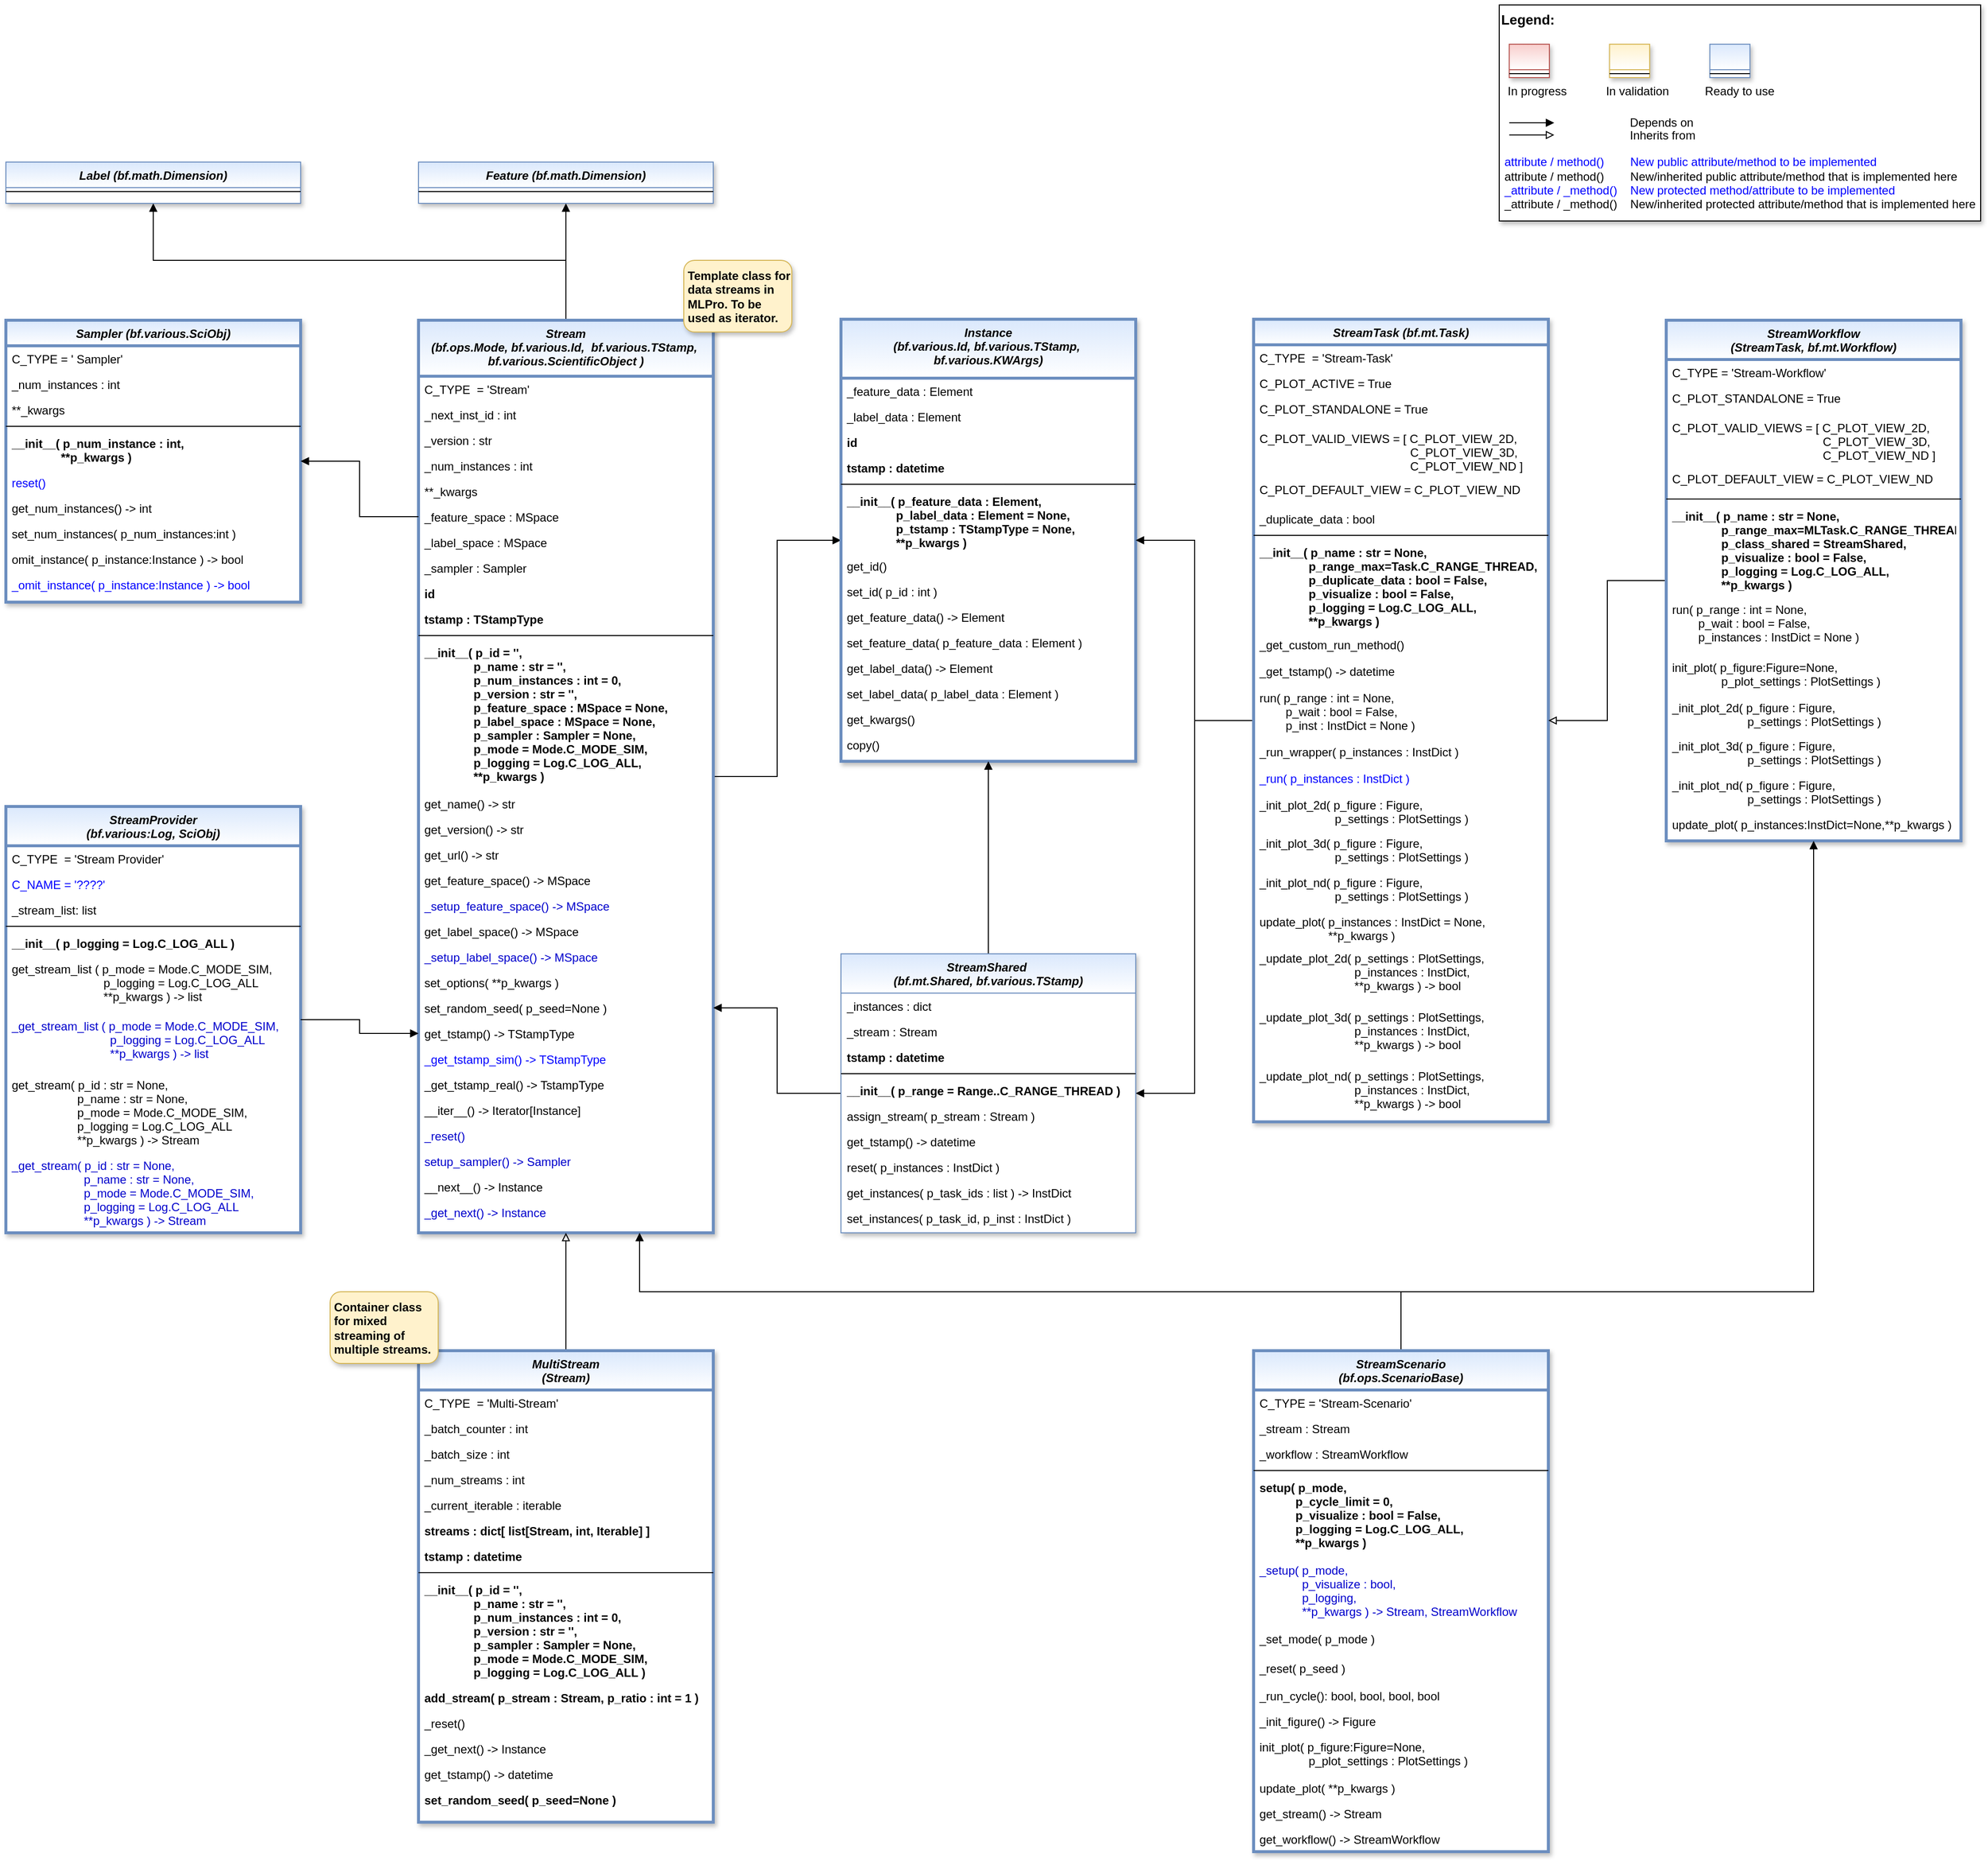 <mxfile version="26.2.2">
  <diagram id="C5RBs43oDa-KdzZeNtuy" name="Page-1">
    <mxGraphModel dx="2878" dy="1242" grid="1" gridSize="10" guides="1" tooltips="1" connect="1" arrows="1" fold="1" page="1" pageScale="1" pageWidth="2336" pageHeight="1654" math="0" shadow="0">
      <root>
        <mxCell id="WIyWlLk6GJQsqaUBKTNV-0" />
        <mxCell id="WIyWlLk6GJQsqaUBKTNV-1" parent="WIyWlLk6GJQsqaUBKTNV-0" />
        <mxCell id="fcJVb3HREh7NScvAmxeq-0" value="" style="group" parent="WIyWlLk6GJQsqaUBKTNV-1" vertex="1" connectable="0">
          <mxGeometry x="1560" y="40" width="490" height="220" as="geometry" />
        </mxCell>
        <mxCell id="fcJVb3HREh7NScvAmxeq-1" value="&lt;font color=&quot;#000000&quot; size=&quot;1&quot;&gt;&lt;b style=&quot;font-size: 14px&quot;&gt;Legend:&lt;br&gt;&lt;/b&gt;&lt;/font&gt;&lt;br&gt;&lt;br&gt;&lt;br&gt;&lt;font color=&quot;#0000ff&quot; style=&quot;font-size: 6px&quot;&gt;&lt;br&gt;&lt;/font&gt;&lt;span style=&quot;color: rgb(0 , 0 , 0)&quot;&gt;&lt;font style=&quot;font-size: 4px&quot;&gt;&amp;nbsp; &amp;nbsp;&lt;/font&gt;&amp;nbsp;In progress&amp;nbsp; &amp;nbsp; &amp;nbsp; &amp;nbsp; &amp;nbsp; &amp;nbsp; In validation&amp;nbsp; &amp;nbsp; &amp;nbsp; &amp;nbsp; &amp;nbsp; &amp;nbsp;Ready to use&lt;/span&gt;&lt;font color=&quot;#000000&quot;&gt;&amp;nbsp;&lt;br&gt;&lt;/font&gt;&lt;font color=&quot;#0000ff&quot;&gt;&lt;br&gt;&lt;br&gt;&lt;br&gt;&lt;br&gt;&amp;nbsp;attribute / method()&amp;nbsp; &amp;nbsp; &amp;nbsp; &amp;nbsp; New public attribute/method to be implemented&lt;/font&gt;&lt;br&gt;&lt;font color=&quot;#000000&quot;&gt;&amp;nbsp;&lt;/font&gt;&lt;font color=&quot;#000000&quot;&gt;attribute / method()&lt;span&gt; &lt;/span&gt;&amp;nbsp; &amp;nbsp; &amp;nbsp; &amp;nbsp;New/inherited public attribute/method that is implemented here&lt;br&gt;&lt;/font&gt;&lt;font color=&quot;#0000ff&quot;&gt;&amp;nbsp;_attribute /&amp;nbsp;&lt;/font&gt;&lt;font color=&quot;#0000ff&quot;&gt;_method()&amp;nbsp; &amp;nbsp; New protected method/attribute to be implemented&lt;/font&gt;&lt;br&gt;&lt;font color=&quot;#000000&quot;&gt;&amp;nbsp;_attribute / _method()&amp;nbsp; &amp;nbsp; New/inherited protected attribute/method that is implemented here&lt;br&gt;&lt;/font&gt;&lt;font color=&quot;#000000&quot;&gt;&lt;br&gt;&lt;br&gt;&lt;br&gt;&lt;br&gt;&lt;br&gt;&lt;/font&gt;" style="text;html=1;align=left;verticalAlign=top;whiteSpace=wrap;rounded=0;fontColor=#006600;strokeColor=#000000;shadow=1;fillColor=#ffffff;" parent="fcJVb3HREh7NScvAmxeq-0" vertex="1">
          <mxGeometry width="490.0" height="220" as="geometry" />
        </mxCell>
        <mxCell id="fcJVb3HREh7NScvAmxeq-2" value="Depends on" style="endArrow=block;html=1;labelPosition=right;verticalLabelPosition=middle;align=left;verticalAlign=middle;endFill=1;fontSize=12;" parent="fcJVb3HREh7NScvAmxeq-0" edge="1">
          <mxGeometry x="-1623.125" y="-2180" width="51.042" height="50" as="geometry">
            <mxPoint x="10.208" y="120.003" as="sourcePoint" />
            <mxPoint x="55.991" y="120.003" as="targetPoint" />
            <mxPoint x="98" as="offset" />
            <Array as="points">
              <mxPoint x="30.625" y="120" />
            </Array>
          </mxGeometry>
        </mxCell>
        <mxCell id="fcJVb3HREh7NScvAmxeq-3" value="Inherits from" style="endArrow=block;html=1;labelPosition=right;verticalLabelPosition=middle;align=left;verticalAlign=middle;endFill=0;fontSize=12;" parent="fcJVb3HREh7NScvAmxeq-0" edge="1">
          <mxGeometry x="-1623.125" y="-2180" width="51.042" height="50" as="geometry">
            <mxPoint x="10.208" y="132.385" as="sourcePoint" />
            <mxPoint x="55.991" y="132.385" as="targetPoint" />
            <mxPoint x="98" y="1" as="offset" />
          </mxGeometry>
        </mxCell>
        <mxCell id="fcJVb3HREh7NScvAmxeq-4" value="" style="swimlane;fontStyle=3;align=center;verticalAlign=top;childLayout=stackLayout;horizontal=1;startSize=26;horizontalStack=0;resizeParent=1;resizeLast=0;collapsible=1;marginBottom=0;rounded=0;shadow=1;strokeWidth=1;fillColor=#f8cecc;strokeColor=#b85450;gradientColor=#ffffff;swimlaneFillColor=#ffffff;" parent="fcJVb3HREh7NScvAmxeq-0" vertex="1">
          <mxGeometry x="10.208" y="40" width="40.833" height="34" as="geometry">
            <mxRectangle x="230" y="140" width="160" height="26" as="alternateBounds" />
          </mxGeometry>
        </mxCell>
        <mxCell id="fcJVb3HREh7NScvAmxeq-5" value="" style="line;html=1;strokeWidth=1;align=left;verticalAlign=middle;spacingTop=-1;spacingLeft=3;spacingRight=3;rotatable=0;labelPosition=right;points=[];portConstraint=eastwest;" parent="fcJVb3HREh7NScvAmxeq-4" vertex="1">
          <mxGeometry y="26" width="40.833" height="8" as="geometry" />
        </mxCell>
        <mxCell id="fcJVb3HREh7NScvAmxeq-6" value="" style="swimlane;fontStyle=3;align=center;verticalAlign=top;childLayout=stackLayout;horizontal=1;startSize=26;horizontalStack=0;resizeParent=1;resizeLast=0;collapsible=1;marginBottom=0;rounded=0;shadow=1;strokeWidth=1;fillColor=#fff2cc;strokeColor=#d6b656;gradientColor=#ffffff;swimlaneFillColor=#ffffff;" parent="fcJVb3HREh7NScvAmxeq-0" vertex="1">
          <mxGeometry x="112.292" y="40" width="40.833" height="34" as="geometry">
            <mxRectangle x="230" y="140" width="160" height="26" as="alternateBounds" />
          </mxGeometry>
        </mxCell>
        <mxCell id="fcJVb3HREh7NScvAmxeq-7" value="" style="line;html=1;strokeWidth=1;align=left;verticalAlign=middle;spacingTop=-1;spacingLeft=3;spacingRight=3;rotatable=0;labelPosition=right;points=[];portConstraint=eastwest;" parent="fcJVb3HREh7NScvAmxeq-6" vertex="1">
          <mxGeometry y="26" width="40.833" height="8" as="geometry" />
        </mxCell>
        <mxCell id="fcJVb3HREh7NScvAmxeq-8" value="" style="swimlane;fontStyle=3;align=center;verticalAlign=top;childLayout=stackLayout;horizontal=1;startSize=26;horizontalStack=0;resizeParent=1;resizeLast=0;collapsible=1;marginBottom=0;rounded=0;shadow=1;strokeWidth=1;fillColor=#dae8fc;strokeColor=#6c8ebf;gradientColor=#ffffff;swimlaneFillColor=#ffffff;" parent="fcJVb3HREh7NScvAmxeq-0" vertex="1">
          <mxGeometry x="214.375" y="40" width="40.833" height="34" as="geometry">
            <mxRectangle x="230" y="140" width="160" height="26" as="alternateBounds" />
          </mxGeometry>
        </mxCell>
        <mxCell id="fcJVb3HREh7NScvAmxeq-9" value="" style="line;html=1;strokeWidth=1;align=left;verticalAlign=middle;spacingTop=-1;spacingLeft=3;spacingRight=3;rotatable=0;labelPosition=right;points=[];portConstraint=eastwest;" parent="fcJVb3HREh7NScvAmxeq-8" vertex="1">
          <mxGeometry y="26" width="40.833" height="8" as="geometry" />
        </mxCell>
        <mxCell id="izVwHubuXxZEv1W2QvRP-12" style="edgeStyle=orthogonalEdgeStyle;rounded=0;orthogonalLoop=1;jettySize=auto;html=1;endArrow=block;endFill=1;" parent="WIyWlLk6GJQsqaUBKTNV-1" source="fdyP1tWBDfPf_pqGQ-dC-17" target="0HOuc_ZC-lM9Gi3n_zQz-2" edge="1">
          <mxGeometry relative="1" as="geometry" />
        </mxCell>
        <mxCell id="izVwHubuXxZEv1W2QvRP-16" style="edgeStyle=orthogonalEdgeStyle;rounded=0;orthogonalLoop=1;jettySize=auto;html=1;endArrow=block;endFill=1;" parent="WIyWlLk6GJQsqaUBKTNV-1" source="fdyP1tWBDfPf_pqGQ-dC-17" target="fdyP1tWBDfPf_pqGQ-dC-86" edge="1">
          <mxGeometry relative="1" as="geometry" />
        </mxCell>
        <mxCell id="izVwHubuXxZEv1W2QvRP-17" style="edgeStyle=orthogonalEdgeStyle;rounded=0;orthogonalLoop=1;jettySize=auto;html=1;endArrow=block;endFill=1;" parent="WIyWlLk6GJQsqaUBKTNV-1" source="fdyP1tWBDfPf_pqGQ-dC-17" target="kTaiGCgiYpQkT8_9wVBT-0" edge="1">
          <mxGeometry relative="1" as="geometry">
            <Array as="points">
              <mxPoint x="610" y="300" />
              <mxPoint x="190" y="300" />
            </Array>
          </mxGeometry>
        </mxCell>
        <mxCell id="fdyP1tWBDfPf_pqGQ-dC-17" value="Stream &#xa;(bf.ops.Mode, bf.various.Id,  bf.various.TStamp, &#xa;bf.various.ScientificObject )" style="swimlane;fontStyle=3;align=center;verticalAlign=top;childLayout=stackLayout;horizontal=1;startSize=57;horizontalStack=0;resizeParent=1;resizeLast=0;collapsible=1;marginBottom=0;rounded=0;shadow=1;strokeWidth=3;fillColor=#dae8fc;strokeColor=#6c8ebf;swimlaneFillColor=#ffffff;gradientColor=#FFFFFF;" parent="WIyWlLk6GJQsqaUBKTNV-1" vertex="1">
          <mxGeometry x="460" y="361" width="300" height="929" as="geometry">
            <mxRectangle x="230" y="140" width="160" height="26" as="alternateBounds" />
          </mxGeometry>
        </mxCell>
        <mxCell id="fdyP1tWBDfPf_pqGQ-dC-34" value="C_TYPE  = &#39;Stream&#39;" style="text;align=left;verticalAlign=top;spacingLeft=4;spacingRight=4;overflow=hidden;rotatable=0;points=[[0,0.5],[1,0.5]];portConstraint=eastwest;" parent="fdyP1tWBDfPf_pqGQ-dC-17" vertex="1">
          <mxGeometry y="57" width="300" height="26" as="geometry" />
        </mxCell>
        <mxCell id="SBNLjmSB-4yrg_MZeGe--1" value="_next_inst_id : int" style="text;align=left;verticalAlign=top;spacingLeft=4;spacingRight=4;overflow=hidden;rotatable=0;points=[[0,0.5],[1,0.5]];portConstraint=eastwest;" parent="fdyP1tWBDfPf_pqGQ-dC-17" vertex="1">
          <mxGeometry y="83" width="300" height="26" as="geometry" />
        </mxCell>
        <mxCell id="vPPEOoDW9KpNT7AUMtWx-2" value="_version : str" style="text;align=left;verticalAlign=top;spacingLeft=4;spacingRight=4;overflow=hidden;rotatable=0;points=[[0,0.5],[1,0.5]];portConstraint=eastwest;" parent="fdyP1tWBDfPf_pqGQ-dC-17" vertex="1">
          <mxGeometry y="109" width="300" height="26" as="geometry" />
        </mxCell>
        <mxCell id="vPPEOoDW9KpNT7AUMtWx-7" value="_num_instances : int" style="text;align=left;verticalAlign=top;spacingLeft=4;spacingRight=4;overflow=hidden;rotatable=0;points=[[0,0.5],[1,0.5]];portConstraint=eastwest;" parent="fdyP1tWBDfPf_pqGQ-dC-17" vertex="1">
          <mxGeometry y="135" width="300" height="26" as="geometry" />
        </mxCell>
        <mxCell id="0HOuc_ZC-lM9Gi3n_zQz-0" value="**_kwargs" style="text;align=left;verticalAlign=top;spacingLeft=4;spacingRight=4;overflow=hidden;rotatable=0;points=[[0,0.5],[1,0.5]];portConstraint=eastwest;" parent="fdyP1tWBDfPf_pqGQ-dC-17" vertex="1">
          <mxGeometry y="161" width="300" height="26" as="geometry" />
        </mxCell>
        <mxCell id="fdyP1tWBDfPf_pqGQ-dC-101" value="_feature_space : MSpace" style="text;align=left;verticalAlign=top;spacingLeft=4;spacingRight=4;overflow=hidden;rotatable=0;points=[[0,0.5],[1,0.5]];portConstraint=eastwest;" parent="fdyP1tWBDfPf_pqGQ-dC-17" vertex="1">
          <mxGeometry y="187" width="300" height="26" as="geometry" />
        </mxCell>
        <mxCell id="kTaiGCgiYpQkT8_9wVBT-5" value="_label_space : MSpace" style="text;align=left;verticalAlign=top;spacingLeft=4;spacingRight=4;overflow=hidden;rotatable=0;points=[[0,0.5],[1,0.5]];portConstraint=eastwest;" parent="fdyP1tWBDfPf_pqGQ-dC-17" vertex="1">
          <mxGeometry y="213" width="300" height="26" as="geometry" />
        </mxCell>
        <mxCell id="C-rfX_DPHn8f2_06dQrT-20" value="_sampler : Sampler" style="text;align=left;verticalAlign=top;spacingLeft=4;spacingRight=4;overflow=hidden;rotatable=0;points=[[0,0.5],[1,0.5]];portConstraint=eastwest;" parent="fdyP1tWBDfPf_pqGQ-dC-17" vertex="1">
          <mxGeometry y="239" width="300" height="26" as="geometry" />
        </mxCell>
        <mxCell id="izVwHubuXxZEv1W2QvRP-9" value="id" style="text;align=left;verticalAlign=top;spacingLeft=4;spacingRight=4;overflow=hidden;rotatable=0;points=[[0,0.5],[1,0.5]];portConstraint=eastwest;fontStyle=1" parent="fdyP1tWBDfPf_pqGQ-dC-17" vertex="1">
          <mxGeometry y="265" width="300" height="26" as="geometry" />
        </mxCell>
        <mxCell id="izVwHubuXxZEv1W2QvRP-4" value="tstamp : TStampType" style="text;align=left;verticalAlign=top;spacingLeft=4;spacingRight=4;overflow=hidden;rotatable=0;points=[[0,0.5],[1,0.5]];portConstraint=eastwest;fontStyle=1" parent="fdyP1tWBDfPf_pqGQ-dC-17" vertex="1">
          <mxGeometry y="291" width="300" height="26" as="geometry" />
        </mxCell>
        <mxCell id="fdyP1tWBDfPf_pqGQ-dC-19" value="" style="line;html=1;strokeWidth=1;align=left;verticalAlign=middle;spacingTop=-1;spacingLeft=3;spacingRight=3;rotatable=0;labelPosition=right;points=[];portConstraint=eastwest;" parent="fdyP1tWBDfPf_pqGQ-dC-17" vertex="1">
          <mxGeometry y="317" width="300" height="8" as="geometry" />
        </mxCell>
        <mxCell id="fdyP1tWBDfPf_pqGQ-dC-90" value="__init__( p_id = &#39;&#39;,&#xa;               p_name : str = &#39;&#39;,&#xa;               p_num_instances : int = 0,&#xa;               p_version : str = &#39;&#39;,&#xa;               p_feature_space : MSpace = None,&#xa;               p_label_space : MSpace = None,&#xa;               p_sampler : Sampler = None,&#xa;               p_mode = Mode.C_MODE_SIM,&#xa;               p_logging = Log.C_LOG_ALL,&#xa;               **p_kwargs )" style="text;align=left;verticalAlign=top;spacingLeft=4;spacingRight=4;overflow=hidden;rotatable=0;points=[[0,0.5],[1,0.5]];portConstraint=eastwest;fontStyle=1" parent="fdyP1tWBDfPf_pqGQ-dC-17" vertex="1">
          <mxGeometry y="325" width="300" height="154" as="geometry" />
        </mxCell>
        <mxCell id="vPPEOoDW9KpNT7AUMtWx-6" value="get_name() -&gt; str" style="text;align=left;verticalAlign=top;spacingLeft=4;spacingRight=4;overflow=hidden;rotatable=0;points=[[0,0.5],[1,0.5]];portConstraint=eastwest;" parent="fdyP1tWBDfPf_pqGQ-dC-17" vertex="1">
          <mxGeometry y="479" width="300" height="26" as="geometry" />
        </mxCell>
        <mxCell id="vPPEOoDW9KpNT7AUMtWx-5" value="get_version() -&gt; str" style="text;align=left;verticalAlign=top;spacingLeft=4;spacingRight=4;overflow=hidden;rotatable=0;points=[[0,0.5],[1,0.5]];portConstraint=eastwest;" parent="fdyP1tWBDfPf_pqGQ-dC-17" vertex="1">
          <mxGeometry y="505" width="300" height="26" as="geometry" />
        </mxCell>
        <mxCell id="K_ok7bvVgyCFEdtzs1Y9-25" value="get_url() -&gt; str" style="text;align=left;verticalAlign=top;spacingLeft=4;spacingRight=4;overflow=hidden;rotatable=0;points=[[0,0.5],[1,0.5]];portConstraint=eastwest;" parent="fdyP1tWBDfPf_pqGQ-dC-17" vertex="1">
          <mxGeometry y="531" width="300" height="26" as="geometry" />
        </mxCell>
        <mxCell id="fdyP1tWBDfPf_pqGQ-dC-99" value="get_feature_space() -&gt; MSpace" style="text;align=left;verticalAlign=top;spacingLeft=4;spacingRight=4;overflow=hidden;rotatable=0;points=[[0,0.5],[1,0.5]];portConstraint=eastwest;fontColor=default;" parent="fdyP1tWBDfPf_pqGQ-dC-17" vertex="1">
          <mxGeometry y="557" width="300" height="26" as="geometry" />
        </mxCell>
        <mxCell id="UfZMX7lJKY_mjSNmI5RH-0" value="_setup_feature_space() -&gt; MSpace" style="text;align=left;verticalAlign=top;spacingLeft=4;spacingRight=4;overflow=hidden;rotatable=0;points=[[0,0.5],[1,0.5]];portConstraint=eastwest;fontColor=#0000CC;" parent="fdyP1tWBDfPf_pqGQ-dC-17" vertex="1">
          <mxGeometry y="583" width="300" height="26" as="geometry" />
        </mxCell>
        <mxCell id="kTaiGCgiYpQkT8_9wVBT-13" value="get_label_space() -&gt; MSpace" style="text;align=left;verticalAlign=top;spacingLeft=4;spacingRight=4;overflow=hidden;rotatable=0;points=[[0,0.5],[1,0.5]];portConstraint=eastwest;fontColor=default;" parent="fdyP1tWBDfPf_pqGQ-dC-17" vertex="1">
          <mxGeometry y="609" width="300" height="26" as="geometry" />
        </mxCell>
        <mxCell id="UfZMX7lJKY_mjSNmI5RH-1" value="_setup_label_space() -&gt; MSpace" style="text;align=left;verticalAlign=top;spacingLeft=4;spacingRight=4;overflow=hidden;rotatable=0;points=[[0,0.5],[1,0.5]];portConstraint=eastwest;fontColor=#0000CC;" parent="fdyP1tWBDfPf_pqGQ-dC-17" vertex="1">
          <mxGeometry y="635" width="300" height="26" as="geometry" />
        </mxCell>
        <mxCell id="edNCnOU9oBRVXEjB64Uq-0" value="set_options( **p_kwargs )" style="text;align=left;verticalAlign=top;spacingLeft=4;spacingRight=4;overflow=hidden;rotatable=0;points=[[0,0.5],[1,0.5]];portConstraint=eastwest;" parent="fdyP1tWBDfPf_pqGQ-dC-17" vertex="1">
          <mxGeometry y="661" width="300" height="26" as="geometry" />
        </mxCell>
        <mxCell id="Ajybz86HG5WaPH0bxO3k-0" value="set_random_seed( p_seed=None )" style="text;align=left;verticalAlign=top;spacingLeft=4;spacingRight=4;overflow=hidden;rotatable=0;points=[[0,0.5],[1,0.5]];portConstraint=eastwest;fontColor=default;" parent="fdyP1tWBDfPf_pqGQ-dC-17" vertex="1">
          <mxGeometry y="687" width="300" height="26" as="geometry" />
        </mxCell>
        <mxCell id="izVwHubuXxZEv1W2QvRP-0" value="get_tstamp() -&gt; TStampType" style="text;align=left;verticalAlign=top;spacingLeft=4;spacingRight=4;overflow=hidden;rotatable=0;points=[[0,0.5],[1,0.5]];portConstraint=eastwest;fontColor=default;" parent="fdyP1tWBDfPf_pqGQ-dC-17" vertex="1">
          <mxGeometry y="713" width="300" height="26" as="geometry" />
        </mxCell>
        <mxCell id="izVwHubuXxZEv1W2QvRP-1" value="_get_tstamp_sim() -&gt; TStampType" style="text;align=left;verticalAlign=top;spacingLeft=4;spacingRight=4;overflow=hidden;rotatable=0;points=[[0,0.5],[1,0.5]];portConstraint=eastwest;fontColor=#0000FF;" parent="fdyP1tWBDfPf_pqGQ-dC-17" vertex="1">
          <mxGeometry y="739" width="300" height="26" as="geometry" />
        </mxCell>
        <mxCell id="izVwHubuXxZEv1W2QvRP-2" value="_get_tstamp_real() -&gt; TstampType" style="text;align=left;verticalAlign=top;spacingLeft=4;spacingRight=4;overflow=hidden;rotatable=0;points=[[0,0.5],[1,0.5]];portConstraint=eastwest;fontColor=default;" parent="fdyP1tWBDfPf_pqGQ-dC-17" vertex="1">
          <mxGeometry y="765" width="300" height="26" as="geometry" />
        </mxCell>
        <mxCell id="Ajybz86HG5WaPH0bxO3k-1" value="__iter__() -&gt; Iterator[Instance]" style="text;align=left;verticalAlign=top;spacingLeft=4;spacingRight=4;overflow=hidden;rotatable=0;points=[[0,0.5],[1,0.5]];portConstraint=eastwest;fontColor=default;" parent="fdyP1tWBDfPf_pqGQ-dC-17" vertex="1">
          <mxGeometry y="791" width="300" height="26" as="geometry" />
        </mxCell>
        <mxCell id="fdyP1tWBDfPf_pqGQ-dC-120" value="_reset()" style="text;align=left;verticalAlign=top;spacingLeft=4;spacingRight=4;overflow=hidden;rotatable=0;points=[[0,0.5],[1,0.5]];portConstraint=eastwest;fontColor=#0000CC;" parent="fdyP1tWBDfPf_pqGQ-dC-17" vertex="1">
          <mxGeometry y="817" width="300" height="26" as="geometry" />
        </mxCell>
        <mxCell id="C-rfX_DPHn8f2_06dQrT-0" value="setup_sampler() -&gt; Sampler" style="text;align=left;verticalAlign=top;spacingLeft=4;spacingRight=4;overflow=hidden;rotatable=0;points=[[0,0.5],[1,0.5]];portConstraint=eastwest;fontColor=#0000CC;" parent="fdyP1tWBDfPf_pqGQ-dC-17" vertex="1">
          <mxGeometry y="843" width="300" height="26" as="geometry" />
        </mxCell>
        <mxCell id="Ajybz86HG5WaPH0bxO3k-2" value="__next__() -&gt; Instance" style="text;align=left;verticalAlign=top;spacingLeft=4;spacingRight=4;overflow=hidden;rotatable=0;points=[[0,0.5],[1,0.5]];portConstraint=eastwest;fontColor=default;" parent="fdyP1tWBDfPf_pqGQ-dC-17" vertex="1">
          <mxGeometry y="869" width="300" height="26" as="geometry" />
        </mxCell>
        <mxCell id="0HOuc_ZC-lM9Gi3n_zQz-4" value="_get_next() -&gt; Instance" style="text;align=left;verticalAlign=top;spacingLeft=4;spacingRight=4;overflow=hidden;rotatable=0;points=[[0,0.5],[1,0.5]];portConstraint=eastwest;fontColor=#0000CC;" parent="fdyP1tWBDfPf_pqGQ-dC-17" vertex="1">
          <mxGeometry y="895" width="300" height="26" as="geometry" />
        </mxCell>
        <mxCell id="fdyP1tWBDfPf_pqGQ-dC-86" value="Feature (bf.math.Dimension)" style="swimlane;fontStyle=3;align=center;verticalAlign=top;childLayout=stackLayout;horizontal=1;startSize=26;horizontalStack=0;resizeParent=1;resizeLast=0;collapsible=1;marginBottom=0;rounded=0;shadow=1;strokeWidth=1;fillColor=#dae8fc;strokeColor=#6c8ebf;swimlaneFillColor=#ffffff;gradientColor=#ffffff;" parent="WIyWlLk6GJQsqaUBKTNV-1" vertex="1">
          <mxGeometry x="460" y="200" width="300" height="42" as="geometry">
            <mxRectangle x="230" y="140" width="160" height="26" as="alternateBounds" />
          </mxGeometry>
        </mxCell>
        <mxCell id="fdyP1tWBDfPf_pqGQ-dC-89" value="" style="line;html=1;strokeWidth=1;align=left;verticalAlign=middle;spacingTop=-1;spacingLeft=3;spacingRight=3;rotatable=0;labelPosition=right;points=[];portConstraint=eastwest;" parent="fdyP1tWBDfPf_pqGQ-dC-86" vertex="1">
          <mxGeometry y="26" width="300" height="8" as="geometry" />
        </mxCell>
        <mxCell id="0HOuc_ZC-lM9Gi3n_zQz-2" value="Instance &#xa;(bf.various.Id, bf.various.TStamp, &#xa;bf.various.KWArgs)" style="swimlane;fontStyle=3;align=center;verticalAlign=top;childLayout=stackLayout;horizontal=1;startSize=60;horizontalStack=0;resizeParent=1;resizeLast=0;collapsible=1;marginBottom=0;rounded=0;shadow=1;strokeWidth=3;fillColor=#dae8fc;strokeColor=#6c8ebf;swimlaneFillColor=#ffffff;gradientColor=#FFFFFF;" parent="WIyWlLk6GJQsqaUBKTNV-1" vertex="1">
          <mxGeometry x="890" y="360" width="300" height="450" as="geometry">
            <mxRectangle x="230" y="140" width="160" height="26" as="alternateBounds" />
          </mxGeometry>
        </mxCell>
        <mxCell id="kTaiGCgiYpQkT8_9wVBT-6" value="_feature_data : Element" style="text;align=left;verticalAlign=top;spacingLeft=4;spacingRight=4;overflow=hidden;rotatable=0;points=[[0,0.5],[1,0.5]];portConstraint=eastwest;" parent="0HOuc_ZC-lM9Gi3n_zQz-2" vertex="1">
          <mxGeometry y="60" width="300" height="26" as="geometry" />
        </mxCell>
        <mxCell id="kTaiGCgiYpQkT8_9wVBT-7" value="_label_data : Element" style="text;align=left;verticalAlign=top;spacingLeft=4;spacingRight=4;overflow=hidden;rotatable=0;points=[[0,0.5],[1,0.5]];portConstraint=eastwest;" parent="0HOuc_ZC-lM9Gi3n_zQz-2" vertex="1">
          <mxGeometry y="86" width="300" height="26" as="geometry" />
        </mxCell>
        <mxCell id="izVwHubuXxZEv1W2QvRP-5" value="id" style="text;align=left;verticalAlign=top;spacingLeft=4;spacingRight=4;overflow=hidden;rotatable=0;points=[[0,0.5],[1,0.5]];portConstraint=eastwest;fontStyle=1" parent="0HOuc_ZC-lM9Gi3n_zQz-2" vertex="1">
          <mxGeometry y="112" width="300" height="26" as="geometry" />
        </mxCell>
        <mxCell id="izVwHubuXxZEv1W2QvRP-6" value="tstamp : datetime" style="text;align=left;verticalAlign=top;spacingLeft=4;spacingRight=4;overflow=hidden;rotatable=0;points=[[0,0.5],[1,0.5]];portConstraint=eastwest;fontStyle=1" parent="0HOuc_ZC-lM9Gi3n_zQz-2" vertex="1">
          <mxGeometry y="138" width="300" height="26" as="geometry" />
        </mxCell>
        <mxCell id="0HOuc_ZC-lM9Gi3n_zQz-3" value="" style="line;html=1;strokeWidth=1;align=left;verticalAlign=middle;spacingTop=-1;spacingLeft=3;spacingRight=3;rotatable=0;labelPosition=right;points=[];portConstraint=eastwest;" parent="0HOuc_ZC-lM9Gi3n_zQz-2" vertex="1">
          <mxGeometry y="164" width="300" height="8" as="geometry" />
        </mxCell>
        <mxCell id="kTaiGCgiYpQkT8_9wVBT-10" value="__init__( p_feature_data : Element,&#xa;               p_label_data : Element = None,&#xa;               p_tstamp : TStampType = None,&#xa;               **p_kwargs )" style="text;align=left;verticalAlign=top;spacingLeft=4;spacingRight=4;overflow=hidden;rotatable=0;points=[[0,0.5],[1,0.5]];portConstraint=eastwest;fontStyle=1" parent="0HOuc_ZC-lM9Gi3n_zQz-2" vertex="1">
          <mxGeometry y="172" width="300" height="66" as="geometry" />
        </mxCell>
        <mxCell id="jSxs76XUKJKOiN7EqSGw-1" value="get_id()" style="text;align=left;verticalAlign=top;spacingLeft=4;spacingRight=4;overflow=hidden;rotatable=0;points=[[0,0.5],[1,0.5]];portConstraint=eastwest;" parent="0HOuc_ZC-lM9Gi3n_zQz-2" vertex="1">
          <mxGeometry y="238" width="300" height="26" as="geometry" />
        </mxCell>
        <mxCell id="SBNLjmSB-4yrg_MZeGe--0" value="set_id( p_id : int )" style="text;align=left;verticalAlign=top;spacingLeft=4;spacingRight=4;overflow=hidden;rotatable=0;points=[[0,0.5],[1,0.5]];portConstraint=eastwest;" parent="0HOuc_ZC-lM9Gi3n_zQz-2" vertex="1">
          <mxGeometry y="264" width="300" height="26" as="geometry" />
        </mxCell>
        <mxCell id="kTaiGCgiYpQkT8_9wVBT-8" value="get_feature_data() -&gt; Element" style="text;align=left;verticalAlign=top;spacingLeft=4;spacingRight=4;overflow=hidden;rotatable=0;points=[[0,0.5],[1,0.5]];portConstraint=eastwest;" parent="0HOuc_ZC-lM9Gi3n_zQz-2" vertex="1">
          <mxGeometry y="290" width="300" height="26" as="geometry" />
        </mxCell>
        <mxCell id="qrSePHDTnBpw__VJ1eam-0" value="set_feature_data( p_feature_data : Element )" style="text;align=left;verticalAlign=top;spacingLeft=4;spacingRight=4;overflow=hidden;rotatable=0;points=[[0,0.5],[1,0.5]];portConstraint=eastwest;" parent="0HOuc_ZC-lM9Gi3n_zQz-2" vertex="1">
          <mxGeometry y="316" width="300" height="26" as="geometry" />
        </mxCell>
        <mxCell id="kTaiGCgiYpQkT8_9wVBT-9" value="get_label_data() -&gt; Element" style="text;align=left;verticalAlign=top;spacingLeft=4;spacingRight=4;overflow=hidden;rotatable=0;points=[[0,0.5],[1,0.5]];portConstraint=eastwest;" parent="0HOuc_ZC-lM9Gi3n_zQz-2" vertex="1">
          <mxGeometry y="342" width="300" height="26" as="geometry" />
        </mxCell>
        <mxCell id="qrSePHDTnBpw__VJ1eam-1" value="set_label_data( p_label_data : Element )" style="text;align=left;verticalAlign=top;spacingLeft=4;spacingRight=4;overflow=hidden;rotatable=0;points=[[0,0.5],[1,0.5]];portConstraint=eastwest;" parent="0HOuc_ZC-lM9Gi3n_zQz-2" vertex="1">
          <mxGeometry y="368" width="300" height="26" as="geometry" />
        </mxCell>
        <mxCell id="kTaiGCgiYpQkT8_9wVBT-15" value="get_kwargs()" style="text;align=left;verticalAlign=top;spacingLeft=4;spacingRight=4;overflow=hidden;rotatable=0;points=[[0,0.5],[1,0.5]];portConstraint=eastwest;" parent="0HOuc_ZC-lM9Gi3n_zQz-2" vertex="1">
          <mxGeometry y="394" width="300" height="26" as="geometry" />
        </mxCell>
        <mxCell id="KjDijWp8GwtKmB_fRuzF-0" value="copy()" style="text;align=left;verticalAlign=top;spacingLeft=4;spacingRight=4;overflow=hidden;rotatable=0;points=[[0,0.5],[1,0.5]];portConstraint=eastwest;" parent="0HOuc_ZC-lM9Gi3n_zQz-2" vertex="1">
          <mxGeometry y="420" width="300" height="26" as="geometry" />
        </mxCell>
        <mxCell id="s7eYJnaDh4DdACU20ck2-0" value="StreamProvider &#xa;(bf.various:Log, SciObj)" style="swimlane;fontStyle=3;align=center;verticalAlign=top;childLayout=stackLayout;horizontal=1;startSize=40;horizontalStack=0;resizeParent=1;resizeLast=0;collapsible=1;marginBottom=0;rounded=0;shadow=1;strokeWidth=3;fillColor=#dae8fc;strokeColor=#6c8ebf;swimlaneFillColor=#ffffff;gradientColor=#FFFFFF;" parent="WIyWlLk6GJQsqaUBKTNV-1" vertex="1">
          <mxGeometry x="40" y="856" width="300" height="434" as="geometry">
            <mxRectangle x="230" y="140" width="160" height="26" as="alternateBounds" />
          </mxGeometry>
        </mxCell>
        <mxCell id="s7eYJnaDh4DdACU20ck2-1" value="C_TYPE  = &#39;Stream Provider&#39;" style="text;align=left;verticalAlign=top;spacingLeft=4;spacingRight=4;overflow=hidden;rotatable=0;points=[[0,0.5],[1,0.5]];portConstraint=eastwest;" parent="s7eYJnaDh4DdACU20ck2-0" vertex="1">
          <mxGeometry y="40" width="300" height="26" as="geometry" />
        </mxCell>
        <mxCell id="s7eYJnaDh4DdACU20ck2-2" value="C_NAME = &#39;????&#39;" style="text;align=left;verticalAlign=top;spacingLeft=4;spacingRight=4;overflow=hidden;rotatable=0;points=[[0,0.5],[1,0.5]];portConstraint=eastwest;fontColor=#0000FF;" parent="s7eYJnaDh4DdACU20ck2-0" vertex="1">
          <mxGeometry y="66" width="300" height="26" as="geometry" />
        </mxCell>
        <mxCell id="EQkAqW6r7q-euxEYXLrZ-5" value="_stream_list: list" style="text;align=left;verticalAlign=top;spacingLeft=4;spacingRight=4;overflow=hidden;rotatable=0;points=[[0,0.5],[1,0.5]];portConstraint=eastwest;fontColor=default;" parent="s7eYJnaDh4DdACU20ck2-0" vertex="1">
          <mxGeometry y="92" width="300" height="26" as="geometry" />
        </mxCell>
        <mxCell id="s7eYJnaDh4DdACU20ck2-3" value="" style="line;html=1;strokeWidth=1;align=left;verticalAlign=middle;spacingTop=-1;spacingLeft=3;spacingRight=3;rotatable=0;labelPosition=right;points=[];portConstraint=eastwest;" parent="s7eYJnaDh4DdACU20ck2-0" vertex="1">
          <mxGeometry y="118" width="300" height="8" as="geometry" />
        </mxCell>
        <mxCell id="s7eYJnaDh4DdACU20ck2-17" value="__init__( p_logging = Log.C_LOG_ALL )" style="text;align=left;verticalAlign=top;spacingLeft=4;spacingRight=4;overflow=hidden;rotatable=0;points=[[0,0.5],[1,0.5]];portConstraint=eastwest;fontStyle=1" parent="s7eYJnaDh4DdACU20ck2-0" vertex="1">
          <mxGeometry y="126" width="300" height="26" as="geometry" />
        </mxCell>
        <mxCell id="nyGUMDUmRo4GMYcVAYQZ-1" value="get_stream_list ( p_mode = Mode.C_MODE_SIM,&#xa;                            p_logging = Log.C_LOG_ALL &#xa;                            **p_kwargs ) -&gt; list " style="text;align=left;verticalAlign=top;spacingLeft=4;spacingRight=4;overflow=hidden;rotatable=0;points=[[0,0.5],[1,0.5]];portConstraint=eastwest;" parent="s7eYJnaDh4DdACU20ck2-0" vertex="1">
          <mxGeometry y="152" width="300" height="58" as="geometry" />
        </mxCell>
        <mxCell id="nyGUMDUmRo4GMYcVAYQZ-23" value="_get_stream_list ( p_mode = Mode.C_MODE_SIM,&#xa;                              p_logging = Log.C_LOG_ALL &#xa;                              **p_kwargs ) -&gt; list " style="text;align=left;verticalAlign=top;spacingLeft=4;spacingRight=4;overflow=hidden;rotatable=0;points=[[0,0.5],[1,0.5]];portConstraint=eastwest;fontColor=#0000CC;" parent="s7eYJnaDh4DdACU20ck2-0" vertex="1">
          <mxGeometry y="210" width="300" height="60" as="geometry" />
        </mxCell>
        <mxCell id="s7eYJnaDh4DdACU20ck2-5" value="get_stream( p_id : str = None, &#xa;                    p_name : str = None,&#xa;                    p_mode = Mode.C_MODE_SIM,&#xa;                    p_logging = Log.C_LOG_ALL &#xa;                    **p_kwargs ) -&gt; Stream " style="text;align=left;verticalAlign=top;spacingLeft=4;spacingRight=4;overflow=hidden;rotatable=0;points=[[0,0.5],[1,0.5]];portConstraint=eastwest;" parent="s7eYJnaDh4DdACU20ck2-0" vertex="1">
          <mxGeometry y="270" width="300" height="82" as="geometry" />
        </mxCell>
        <mxCell id="cMFFaGNPETc6-FeijBff-1" value="_get_stream( p_id : str = None, &#xa;                      p_name : str = None,&#xa;                      p_mode = Mode.C_MODE_SIM,&#xa;                      p_logging = Log.C_LOG_ALL &#xa;                      **p_kwargs ) -&gt; Stream " style="text;align=left;verticalAlign=top;spacingLeft=4;spacingRight=4;overflow=hidden;rotatable=0;points=[[0,0.5],[1,0.5]];portConstraint=eastwest;fontColor=#0000CC;" parent="s7eYJnaDh4DdACU20ck2-0" vertex="1">
          <mxGeometry y="352" width="300" height="82" as="geometry" />
        </mxCell>
        <mxCell id="s7eYJnaDh4DdACU20ck2-14" style="edgeStyle=orthogonalEdgeStyle;rounded=0;orthogonalLoop=1;jettySize=auto;html=1;endArrow=block;endFill=1;entryX=0;entryY=0.5;entryDx=0;entryDy=0;" parent="WIyWlLk6GJQsqaUBKTNV-1" source="s7eYJnaDh4DdACU20ck2-0" target="izVwHubuXxZEv1W2QvRP-0" edge="1">
          <mxGeometry relative="1" as="geometry">
            <mxPoint x="330" y="832" as="sourcePoint" />
          </mxGeometry>
        </mxCell>
        <mxCell id="kTaiGCgiYpQkT8_9wVBT-0" value="Label (bf.math.Dimension)" style="swimlane;fontStyle=3;align=center;verticalAlign=top;childLayout=stackLayout;horizontal=1;startSize=26;horizontalStack=0;resizeParent=1;resizeLast=0;collapsible=1;marginBottom=0;rounded=0;shadow=1;strokeWidth=1;fillColor=#dae8fc;strokeColor=#6c8ebf;swimlaneFillColor=#ffffff;gradientColor=#ffffff;" parent="WIyWlLk6GJQsqaUBKTNV-1" vertex="1">
          <mxGeometry x="40" y="200" width="300" height="42" as="geometry">
            <mxRectangle x="230" y="140" width="160" height="26" as="alternateBounds" />
          </mxGeometry>
        </mxCell>
        <mxCell id="kTaiGCgiYpQkT8_9wVBT-1" value="" style="line;html=1;strokeWidth=1;align=left;verticalAlign=middle;spacingTop=-1;spacingLeft=3;spacingRight=3;rotatable=0;labelPosition=right;points=[];portConstraint=eastwest;" parent="kTaiGCgiYpQkT8_9wVBT-0" vertex="1">
          <mxGeometry y="26" width="300" height="8" as="geometry" />
        </mxCell>
        <mxCell id="izVwHubuXxZEv1W2QvRP-14" style="edgeStyle=orthogonalEdgeStyle;rounded=0;orthogonalLoop=1;jettySize=auto;html=1;endArrow=block;endFill=1;" parent="WIyWlLk6GJQsqaUBKTNV-1" source="snStFESme1t0pUEIyn34-0" target="0HOuc_ZC-lM9Gi3n_zQz-2" edge="1">
          <mxGeometry relative="1" as="geometry" />
        </mxCell>
        <mxCell id="izVwHubuXxZEv1W2QvRP-15" style="edgeStyle=orthogonalEdgeStyle;rounded=0;orthogonalLoop=1;jettySize=auto;html=1;endArrow=block;endFill=1;" parent="WIyWlLk6GJQsqaUBKTNV-1" source="snStFESme1t0pUEIyn34-0" target="gUQ-q-52XsLSWtc9X4ot-0" edge="1">
          <mxGeometry relative="1" as="geometry" />
        </mxCell>
        <mxCell id="snStFESme1t0pUEIyn34-0" value="StreamTask (bf.mt.Task)" style="swimlane;fontStyle=3;align=center;verticalAlign=top;childLayout=stackLayout;horizontal=1;startSize=26;horizontalStack=0;resizeParent=1;resizeLast=0;collapsible=1;marginBottom=0;rounded=0;shadow=1;strokeWidth=3;fillColor=#dae8fc;strokeColor=#6c8ebf;swimlaneFillColor=#ffffff;gradientColor=#FFFFFF;" parent="WIyWlLk6GJQsqaUBKTNV-1" vertex="1">
          <mxGeometry x="1310" y="360" width="300" height="817" as="geometry">
            <mxRectangle x="230" y="140" width="160" height="26" as="alternateBounds" />
          </mxGeometry>
        </mxCell>
        <mxCell id="snStFESme1t0pUEIyn34-1" value="C_TYPE  = &#39;Stream-Task&#39;" style="text;align=left;verticalAlign=top;spacingLeft=4;spacingRight=4;overflow=hidden;rotatable=0;points=[[0,0.5],[1,0.5]];portConstraint=eastwest;" parent="snStFESme1t0pUEIyn34-0" vertex="1">
          <mxGeometry y="26" width="300" height="26" as="geometry" />
        </mxCell>
        <mxCell id="snStFESme1t0pUEIyn34-2" value="C_PLOT_ACTIVE = True" style="text;align=left;verticalAlign=top;spacingLeft=4;spacingRight=4;overflow=hidden;rotatable=0;points=[[0,0.5],[1,0.5]];portConstraint=eastwest;fontColor=default;" parent="snStFESme1t0pUEIyn34-0" vertex="1">
          <mxGeometry y="52" width="300" height="26" as="geometry" />
        </mxCell>
        <mxCell id="snStFESme1t0pUEIyn34-3" value="C_PLOT_STANDALONE = True" style="text;align=left;verticalAlign=top;spacingLeft=4;spacingRight=4;overflow=hidden;rotatable=0;points=[[0,0.5],[1,0.5]];portConstraint=eastwest;fontColor=default;" parent="snStFESme1t0pUEIyn34-0" vertex="1">
          <mxGeometry y="78" width="300" height="30" as="geometry" />
        </mxCell>
        <mxCell id="snStFESme1t0pUEIyn34-4" value="C_PLOT_VALID_VIEWS = [ C_PLOT_VIEW_2D,&#xa;                                              C_PLOT_VIEW_3D,&#xa;                                              C_PLOT_VIEW_ND ]" style="text;align=left;verticalAlign=top;spacingLeft=4;spacingRight=4;overflow=hidden;rotatable=0;points=[[0,0.5],[1,0.5]];portConstraint=eastwest;fontColor=default;" parent="snStFESme1t0pUEIyn34-0" vertex="1">
          <mxGeometry y="108" width="300" height="52" as="geometry" />
        </mxCell>
        <mxCell id="snStFESme1t0pUEIyn34-5" value="C_PLOT_DEFAULT_VIEW = C_PLOT_VIEW_ND" style="text;align=left;verticalAlign=top;spacingLeft=4;spacingRight=4;overflow=hidden;rotatable=0;points=[[0,0.5],[1,0.5]];portConstraint=eastwest;fontColor=default;" parent="snStFESme1t0pUEIyn34-0" vertex="1">
          <mxGeometry y="160" width="300" height="30" as="geometry" />
        </mxCell>
        <mxCell id="snStFESme1t0pUEIyn34-6" value="_duplicate_data : bool" style="text;align=left;verticalAlign=top;spacingLeft=4;spacingRight=4;overflow=hidden;rotatable=0;points=[[0,0.5],[1,0.5]];portConstraint=eastwest;fontColor=default;" parent="snStFESme1t0pUEIyn34-0" vertex="1">
          <mxGeometry y="190" width="300" height="26" as="geometry" />
        </mxCell>
        <mxCell id="snStFESme1t0pUEIyn34-7" value="" style="line;html=1;strokeWidth=1;align=left;verticalAlign=middle;spacingTop=-1;spacingLeft=3;spacingRight=3;rotatable=0;labelPosition=right;points=[];portConstraint=eastwest;" parent="snStFESme1t0pUEIyn34-0" vertex="1">
          <mxGeometry y="216" width="300" height="8" as="geometry" />
        </mxCell>
        <mxCell id="snStFESme1t0pUEIyn34-8" value="__init__( p_name : str = None,&#xa;               p_range_max=Task.C_RANGE_THREAD,&#xa;               p_duplicate_data : bool = False,&#xa;               p_visualize : bool = False,&#xa;               p_logging = Log.C_LOG_ALL,&#xa;               **p_kwargs )" style="text;align=left;verticalAlign=top;spacingLeft=4;spacingRight=4;overflow=hidden;rotatable=0;points=[[0,0.5],[1,0.5]];portConstraint=eastwest;fontColor=default;fontStyle=1" parent="snStFESme1t0pUEIyn34-0" vertex="1">
          <mxGeometry y="224" width="300" height="94" as="geometry" />
        </mxCell>
        <mxCell id="IA8VCRKfYFapqcyP_5LL-0" value="_get_custom_run_method()" style="text;align=left;verticalAlign=top;spacingLeft=4;spacingRight=4;overflow=hidden;rotatable=0;points=[[0,0.5],[1,0.5]];portConstraint=eastwest;fontColor=default;" parent="snStFESme1t0pUEIyn34-0" vertex="1">
          <mxGeometry y="318" width="300" height="27" as="geometry" />
        </mxCell>
        <mxCell id="izVwHubuXxZEv1W2QvRP-23" value="_get_tstamp() -&gt; datetime" style="text;align=left;verticalAlign=top;spacingLeft=4;spacingRight=4;overflow=hidden;rotatable=0;points=[[0,0.5],[1,0.5]];portConstraint=eastwest;fontColor=default;" parent="snStFESme1t0pUEIyn34-0" vertex="1">
          <mxGeometry y="345" width="300" height="27" as="geometry" />
        </mxCell>
        <mxCell id="snStFESme1t0pUEIyn34-9" value="run( p_range : int = None,&#xa;        p_wait : bool = False,&#xa;        p_inst : InstDict = None )" style="text;align=left;verticalAlign=top;spacingLeft=4;spacingRight=4;overflow=hidden;rotatable=0;points=[[0,0.5],[1,0.5]];portConstraint=eastwest;fontColor=default;" parent="snStFESme1t0pUEIyn34-0" vertex="1">
          <mxGeometry y="372" width="300" height="55" as="geometry" />
        </mxCell>
        <mxCell id="IA8VCRKfYFapqcyP_5LL-1" value="_run_wrapper( p_instances : InstDict )" style="text;align=left;verticalAlign=top;spacingLeft=4;spacingRight=4;overflow=hidden;rotatable=0;points=[[0,0.5],[1,0.5]];portConstraint=eastwest;fontColor=default;" parent="snStFESme1t0pUEIyn34-0" vertex="1">
          <mxGeometry y="427" width="300" height="27" as="geometry" />
        </mxCell>
        <mxCell id="snStFESme1t0pUEIyn34-10" value="_run( p_instances : InstDict )" style="text;align=left;verticalAlign=top;spacingLeft=4;spacingRight=4;overflow=hidden;rotatable=0;points=[[0,0.5],[1,0.5]];portConstraint=eastwest;fontColor=#0000FF;" parent="snStFESme1t0pUEIyn34-0" vertex="1">
          <mxGeometry y="454" width="300" height="27" as="geometry" />
        </mxCell>
        <mxCell id="snStFESme1t0pUEIyn34-11" value="_init_plot_2d( p_figure : Figure, &#xa;                       p_settings : PlotSettings )" style="text;align=left;verticalAlign=top;spacingLeft=4;spacingRight=4;overflow=hidden;rotatable=0;points=[[0,0.5],[1,0.5]];portConstraint=eastwest;fontColor=default;" parent="snStFESme1t0pUEIyn34-0" vertex="1">
          <mxGeometry y="481" width="300" height="39" as="geometry" />
        </mxCell>
        <mxCell id="snStFESme1t0pUEIyn34-12" value="_init_plot_3d( p_figure : Figure, &#xa;                       p_settings : PlotSettings )" style="text;align=left;verticalAlign=top;spacingLeft=4;spacingRight=4;overflow=hidden;rotatable=0;points=[[0,0.5],[1,0.5]];portConstraint=eastwest;fontColor=default;" parent="snStFESme1t0pUEIyn34-0" vertex="1">
          <mxGeometry y="520" width="300" height="40" as="geometry" />
        </mxCell>
        <mxCell id="snStFESme1t0pUEIyn34-13" value="_init_plot_nd( p_figure : Figure, &#xa;                       p_settings : PlotSettings )" style="text;align=left;verticalAlign=top;spacingLeft=4;spacingRight=4;overflow=hidden;rotatable=0;points=[[0,0.5],[1,0.5]];portConstraint=eastwest;fontColor=default;" parent="snStFESme1t0pUEIyn34-0" vertex="1">
          <mxGeometry y="560" width="300" height="40" as="geometry" />
        </mxCell>
        <mxCell id="snStFESme1t0pUEIyn34-14" value="update_plot( p_instances : InstDict = None,&#xa;                     **p_kwargs )" style="text;align=left;verticalAlign=top;spacingLeft=4;spacingRight=4;overflow=hidden;rotatable=0;points=[[0,0.5],[1,0.5]];portConstraint=eastwest;fontColor=default;" parent="snStFESme1t0pUEIyn34-0" vertex="1">
          <mxGeometry y="600" width="300" height="37" as="geometry" />
        </mxCell>
        <mxCell id="ngyPrO2KQY6iT1rI6530-9" value="_update_plot_2d( p_settings : PlotSettings,&#xa;                             p_instances : InstDict,&#xa;                             **p_kwargs ) -&gt; bool" style="text;align=left;verticalAlign=top;spacingLeft=4;spacingRight=4;overflow=hidden;rotatable=0;points=[[0,0.5],[1,0.5]];portConstraint=eastwest;fontColor=default;" parent="snStFESme1t0pUEIyn34-0" vertex="1">
          <mxGeometry y="637" width="300" height="60" as="geometry" />
        </mxCell>
        <mxCell id="fwiwB6IKrWPd8qoMgfP1-0" value="_update_plot_3d( p_settings : PlotSettings,&#xa;                             p_instances : InstDict,&#xa;                             **p_kwargs ) -&gt; bool" style="text;align=left;verticalAlign=top;spacingLeft=4;spacingRight=4;overflow=hidden;rotatable=0;points=[[0,0.5],[1,0.5]];portConstraint=eastwest;fontColor=default;" parent="snStFESme1t0pUEIyn34-0" vertex="1">
          <mxGeometry y="697" width="300" height="60" as="geometry" />
        </mxCell>
        <mxCell id="fwiwB6IKrWPd8qoMgfP1-1" value="_update_plot_nd( p_settings : PlotSettings,&#xa;                             p_instances : InstDict,&#xa;                             **p_kwargs ) -&gt; bool" style="text;align=left;verticalAlign=top;spacingLeft=4;spacingRight=4;overflow=hidden;rotatable=0;points=[[0,0.5],[1,0.5]];portConstraint=eastwest;fontColor=default;" parent="snStFESme1t0pUEIyn34-0" vertex="1">
          <mxGeometry y="757" width="300" height="60" as="geometry" />
        </mxCell>
        <mxCell id="snStFESme1t0pUEIyn34-34" style="edgeStyle=orthogonalEdgeStyle;rounded=0;orthogonalLoop=1;jettySize=auto;html=1;endArrow=block;endFill=0;" parent="WIyWlLk6GJQsqaUBKTNV-1" source="snStFESme1t0pUEIyn34-19" target="snStFESme1t0pUEIyn34-0" edge="1">
          <mxGeometry relative="1" as="geometry" />
        </mxCell>
        <mxCell id="snStFESme1t0pUEIyn34-19" value="StreamWorkflow &#xa;(StreamTask, bf.mt.Workflow)" style="swimlane;fontStyle=3;align=center;verticalAlign=top;childLayout=stackLayout;horizontal=1;startSize=40;horizontalStack=0;resizeParent=1;resizeLast=0;collapsible=1;marginBottom=0;rounded=0;shadow=1;strokeWidth=3;fillColor=#dae8fc;strokeColor=#6c8ebf;swimlaneFillColor=#ffffff;gradientColor=#FFFFFF;" parent="WIyWlLk6GJQsqaUBKTNV-1" vertex="1">
          <mxGeometry x="1730" y="361" width="300" height="530" as="geometry">
            <mxRectangle x="230" y="140" width="160" height="26" as="alternateBounds" />
          </mxGeometry>
        </mxCell>
        <mxCell id="snStFESme1t0pUEIyn34-20" value="C_TYPE = &#39;Stream-Workflow&#39;" style="text;align=left;verticalAlign=top;spacingLeft=4;spacingRight=4;overflow=hidden;rotatable=0;points=[[0,0.5],[1,0.5]];portConstraint=eastwest;" parent="snStFESme1t0pUEIyn34-19" vertex="1">
          <mxGeometry y="40" width="300" height="26" as="geometry" />
        </mxCell>
        <mxCell id="snStFESme1t0pUEIyn34-22" value="C_PLOT_STANDALONE = True" style="text;align=left;verticalAlign=top;spacingLeft=4;spacingRight=4;overflow=hidden;rotatable=0;points=[[0,0.5],[1,0.5]];portConstraint=eastwest;fontColor=default;" parent="snStFESme1t0pUEIyn34-19" vertex="1">
          <mxGeometry y="66" width="300" height="30" as="geometry" />
        </mxCell>
        <mxCell id="snStFESme1t0pUEIyn34-23" value="C_PLOT_VALID_VIEWS = [ C_PLOT_VIEW_2D,&#xa;                                              C_PLOT_VIEW_3D,&#xa;                                              C_PLOT_VIEW_ND ]" style="text;align=left;verticalAlign=top;spacingLeft=4;spacingRight=4;overflow=hidden;rotatable=0;points=[[0,0.5],[1,0.5]];portConstraint=eastwest;fontColor=default;" parent="snStFESme1t0pUEIyn34-19" vertex="1">
          <mxGeometry y="96" width="300" height="52" as="geometry" />
        </mxCell>
        <mxCell id="snStFESme1t0pUEIyn34-24" value="C_PLOT_DEFAULT_VIEW = C_PLOT_VIEW_ND" style="text;align=left;verticalAlign=top;spacingLeft=4;spacingRight=4;overflow=hidden;rotatable=0;points=[[0,0.5],[1,0.5]];portConstraint=eastwest;fontColor=default;" parent="snStFESme1t0pUEIyn34-19" vertex="1">
          <mxGeometry y="148" width="300" height="30" as="geometry" />
        </mxCell>
        <mxCell id="snStFESme1t0pUEIyn34-25" value="" style="line;html=1;strokeWidth=1;align=left;verticalAlign=middle;spacingTop=-1;spacingLeft=3;spacingRight=3;rotatable=0;labelPosition=right;points=[];portConstraint=eastwest;" parent="snStFESme1t0pUEIyn34-19" vertex="1">
          <mxGeometry y="178" width="300" height="8" as="geometry" />
        </mxCell>
        <mxCell id="snStFESme1t0pUEIyn34-26" value="__init__( p_name : str = None,&#xa;               p_range_max=MLTask.C_RANGE_THREAD,&#xa;               p_class_shared = StreamShared,&#xa;               p_visualize : bool = False,&#xa;               p_logging = Log.C_LOG_ALL,&#xa;               **p_kwargs )" style="text;align=left;verticalAlign=top;spacingLeft=4;spacingRight=4;overflow=hidden;rotatable=0;points=[[0,0.5],[1,0.5]];portConstraint=eastwest;fontColor=default;fontStyle=1" parent="snStFESme1t0pUEIyn34-19" vertex="1">
          <mxGeometry y="186" width="300" height="95" as="geometry" />
        </mxCell>
        <mxCell id="XLZvmo2WCLEzuC_Loi9u-2" value="run( p_range : int = None,&#xa;        p_wait : bool = False,&#xa;        p_instances : InstDict = None )" style="text;align=left;verticalAlign=top;spacingLeft=4;spacingRight=4;overflow=hidden;rotatable=0;points=[[0,0.5],[1,0.5]];portConstraint=eastwest;fontColor=default;" parent="snStFESme1t0pUEIyn34-19" vertex="1">
          <mxGeometry y="281" width="300" height="59" as="geometry" />
        </mxCell>
        <mxCell id="HMNv4_V_l2ykN5qrOgnX-1" value="init_plot( p_figure:Figure=None, &#xa;               p_plot_settings : PlotSettings )" style="text;align=left;verticalAlign=top;spacingLeft=4;spacingRight=4;overflow=hidden;rotatable=0;points=[[0,0.5],[1,0.5]];portConstraint=eastwest;fontColor=default;" parent="snStFESme1t0pUEIyn34-19" vertex="1">
          <mxGeometry y="340" width="300" height="41" as="geometry" />
        </mxCell>
        <mxCell id="snStFESme1t0pUEIyn34-28" value="_init_plot_2d( p_figure : Figure, &#xa;                       p_settings : PlotSettings )" style="text;align=left;verticalAlign=top;spacingLeft=4;spacingRight=4;overflow=hidden;rotatable=0;points=[[0,0.5],[1,0.5]];portConstraint=eastwest;fontColor=default;" parent="snStFESme1t0pUEIyn34-19" vertex="1">
          <mxGeometry y="381" width="300" height="39" as="geometry" />
        </mxCell>
        <mxCell id="snStFESme1t0pUEIyn34-29" value="_init_plot_3d( p_figure : Figure, &#xa;                       p_settings : PlotSettings )" style="text;align=left;verticalAlign=top;spacingLeft=4;spacingRight=4;overflow=hidden;rotatable=0;points=[[0,0.5],[1,0.5]];portConstraint=eastwest;fontColor=default;" parent="snStFESme1t0pUEIyn34-19" vertex="1">
          <mxGeometry y="420" width="300" height="40" as="geometry" />
        </mxCell>
        <mxCell id="snStFESme1t0pUEIyn34-30" value="_init_plot_nd( p_figure : Figure, &#xa;                       p_settings : PlotSettings )" style="text;align=left;verticalAlign=top;spacingLeft=4;spacingRight=4;overflow=hidden;rotatable=0;points=[[0,0.5],[1,0.5]];portConstraint=eastwest;fontColor=default;" parent="snStFESme1t0pUEIyn34-19" vertex="1">
          <mxGeometry y="460" width="300" height="40" as="geometry" />
        </mxCell>
        <mxCell id="HMNv4_V_l2ykN5qrOgnX-0" value="update_plot( p_instances:InstDict=None,**p_kwargs )" style="text;align=left;verticalAlign=top;spacingLeft=4;spacingRight=4;overflow=hidden;rotatable=0;points=[[0,0.5],[1,0.5]];portConstraint=eastwest;fontColor=default;" parent="snStFESme1t0pUEIyn34-19" vertex="1">
          <mxGeometry y="500" width="300" height="30" as="geometry" />
        </mxCell>
        <mxCell id="snStFESme1t0pUEIyn34-44" style="edgeStyle=orthogonalEdgeStyle;rounded=0;orthogonalLoop=1;jettySize=auto;html=1;endArrow=block;endFill=1;" parent="WIyWlLk6GJQsqaUBKTNV-1" source="snStFESme1t0pUEIyn34-36" target="snStFESme1t0pUEIyn34-19" edge="1">
          <mxGeometry relative="1" as="geometry">
            <Array as="points">
              <mxPoint x="1460" y="1350" />
              <mxPoint x="1880" y="1350" />
            </Array>
          </mxGeometry>
        </mxCell>
        <mxCell id="izVwHubuXxZEv1W2QvRP-21" style="edgeStyle=orthogonalEdgeStyle;rounded=0;orthogonalLoop=1;jettySize=auto;html=1;entryX=0.75;entryY=1;entryDx=0;entryDy=0;endArrow=block;endFill=1;" parent="WIyWlLk6GJQsqaUBKTNV-1" source="snStFESme1t0pUEIyn34-36" target="fdyP1tWBDfPf_pqGQ-dC-17" edge="1">
          <mxGeometry relative="1" as="geometry">
            <mxPoint x="1010" y="1350" as="targetPoint" />
            <Array as="points">
              <mxPoint x="1460" y="1350" />
              <mxPoint x="685" y="1350" />
            </Array>
          </mxGeometry>
        </mxCell>
        <mxCell id="snStFESme1t0pUEIyn34-36" value="StreamScenario &#xa;(bf.ops.ScenarioBase)" style="swimlane;fontStyle=3;align=center;verticalAlign=top;childLayout=stackLayout;horizontal=1;startSize=40;horizontalStack=0;resizeParent=1;resizeLast=0;collapsible=1;marginBottom=0;rounded=0;shadow=1;strokeWidth=3;fillColor=#dae8fc;strokeColor=#6c8ebf;swimlaneFillColor=#ffffff;gradientColor=#FFFFFF;" parent="WIyWlLk6GJQsqaUBKTNV-1" vertex="1">
          <mxGeometry x="1310" y="1410" width="300" height="510" as="geometry">
            <mxRectangle x="230" y="140" width="160" height="26" as="alternateBounds" />
          </mxGeometry>
        </mxCell>
        <mxCell id="snStFESme1t0pUEIyn34-37" value="C_TYPE = &#39;Stream-Scenario&#39;" style="text;align=left;verticalAlign=top;spacingLeft=4;spacingRight=4;overflow=hidden;rotatable=0;points=[[0,0.5],[1,0.5]];portConstraint=eastwest;" parent="snStFESme1t0pUEIyn34-36" vertex="1">
          <mxGeometry y="40" width="300" height="26" as="geometry" />
        </mxCell>
        <mxCell id="ngyPrO2KQY6iT1rI6530-2" value="_stream : Stream" style="text;align=left;verticalAlign=top;spacingLeft=4;spacingRight=4;overflow=hidden;rotatable=0;points=[[0,0.5],[1,0.5]];portConstraint=eastwest;" parent="snStFESme1t0pUEIyn34-36" vertex="1">
          <mxGeometry y="66" width="300" height="26" as="geometry" />
        </mxCell>
        <mxCell id="ngyPrO2KQY6iT1rI6530-3" value="_workflow : StreamWorkflow" style="text;align=left;verticalAlign=top;spacingLeft=4;spacingRight=4;overflow=hidden;rotatable=0;points=[[0,0.5],[1,0.5]];portConstraint=eastwest;" parent="snStFESme1t0pUEIyn34-36" vertex="1">
          <mxGeometry y="92" width="300" height="26" as="geometry" />
        </mxCell>
        <mxCell id="snStFESme1t0pUEIyn34-38" value="" style="line;html=1;strokeWidth=1;align=left;verticalAlign=middle;spacingTop=-1;spacingLeft=3;spacingRight=3;rotatable=0;labelPosition=right;points=[];portConstraint=eastwest;" parent="snStFESme1t0pUEIyn34-36" vertex="1">
          <mxGeometry y="118" width="300" height="8" as="geometry" />
        </mxCell>
        <mxCell id="ngyPrO2KQY6iT1rI6530-1" value="setup( p_mode, &#xa;           p_cycle_limit = 0,&#xa;           p_visualize : bool = False,&#xa;           p_logging = Log.C_LOG_ALL,&#xa;           **p_kwargs )" style="text;align=left;verticalAlign=top;spacingLeft=4;spacingRight=4;overflow=hidden;rotatable=0;points=[[0,0.5],[1,0.5]];portConstraint=eastwest;fontColor=default;fontStyle=1" parent="snStFESme1t0pUEIyn34-36" vertex="1">
          <mxGeometry y="126" width="300" height="84" as="geometry" />
        </mxCell>
        <mxCell id="snStFESme1t0pUEIyn34-39" value="_setup( p_mode, &#xa;             p_visualize : bool,&#xa;             p_logging,&#xa;             **p_kwargs ) -&gt; Stream, StreamWorkflow" style="text;align=left;verticalAlign=top;spacingLeft=4;spacingRight=4;overflow=hidden;rotatable=0;points=[[0,0.5],[1,0.5]];portConstraint=eastwest;fontColor=#0000CC;" parent="snStFESme1t0pUEIyn34-36" vertex="1">
          <mxGeometry y="210" width="300" height="70" as="geometry" />
        </mxCell>
        <mxCell id="snStFESme1t0pUEIyn34-40" value="_set_mode( p_mode )" style="text;align=left;verticalAlign=top;spacingLeft=4;spacingRight=4;overflow=hidden;rotatable=0;points=[[0,0.5],[1,0.5]];portConstraint=eastwest;fontColor=default;" parent="snStFESme1t0pUEIyn34-36" vertex="1">
          <mxGeometry y="280" width="300" height="30" as="geometry" />
        </mxCell>
        <mxCell id="snStFESme1t0pUEIyn34-42" value="_reset( p_seed )" style="text;fontColor=default;spacingLeft=4;" parent="snStFESme1t0pUEIyn34-36" vertex="1">
          <mxGeometry y="310" width="300" height="28" as="geometry" />
        </mxCell>
        <mxCell id="snStFESme1t0pUEIyn34-43" value="_run_cycle(): bool, bool, bool, bool" style="text;align=left;verticalAlign=top;spacingLeft=4;spacingRight=4;overflow=hidden;rotatable=0;points=[[0,0.5],[1,0.5]];portConstraint=eastwest;fontColor=default;" parent="snStFESme1t0pUEIyn34-36" vertex="1">
          <mxGeometry y="338" width="300" height="26" as="geometry" />
        </mxCell>
        <mxCell id="45b8Ce7RqIYXLr6j16ay-6" value="_init_figure() -&gt; Figure" style="text;align=left;verticalAlign=top;spacingLeft=4;spacingRight=4;overflow=hidden;rotatable=0;points=[[0,0.5],[1,0.5]];portConstraint=eastwest;fontColor=default;" parent="snStFESme1t0pUEIyn34-36" vertex="1">
          <mxGeometry y="364" width="300" height="26" as="geometry" />
        </mxCell>
        <mxCell id="OZfAFwvYxDlL7bSI0IbZ-0" value="init_plot( p_figure:Figure=None, &#xa;               p_plot_settings : PlotSettings )" style="text;align=left;verticalAlign=top;spacingLeft=4;spacingRight=4;overflow=hidden;rotatable=0;points=[[0,0.5],[1,0.5]];portConstraint=eastwest;fontColor=default;" parent="snStFESme1t0pUEIyn34-36" vertex="1">
          <mxGeometry y="390" width="300" height="42" as="geometry" />
        </mxCell>
        <mxCell id="OZfAFwvYxDlL7bSI0IbZ-1" value="update_plot( **p_kwargs )" style="text;align=left;verticalAlign=top;spacingLeft=4;spacingRight=4;overflow=hidden;rotatable=0;points=[[0,0.5],[1,0.5]];portConstraint=eastwest;fontColor=default;" parent="snStFESme1t0pUEIyn34-36" vertex="1">
          <mxGeometry y="432" width="300" height="26" as="geometry" />
        </mxCell>
        <mxCell id="OZfAFwvYxDlL7bSI0IbZ-2" value="get_stream() -&gt; Stream" style="text;align=left;verticalAlign=top;spacingLeft=4;spacingRight=4;overflow=hidden;rotatable=0;points=[[0,0.5],[1,0.5]];portConstraint=eastwest;fontColor=default;" parent="snStFESme1t0pUEIyn34-36" vertex="1">
          <mxGeometry y="458" width="300" height="26" as="geometry" />
        </mxCell>
        <mxCell id="OZfAFwvYxDlL7bSI0IbZ-3" value="get_workflow() -&gt; StreamWorkflow" style="text;align=left;verticalAlign=top;spacingLeft=4;spacingRight=4;overflow=hidden;rotatable=0;points=[[0,0.5],[1,0.5]];portConstraint=eastwest;fontColor=default;" parent="snStFESme1t0pUEIyn34-36" vertex="1">
          <mxGeometry y="484" width="300" height="26" as="geometry" />
        </mxCell>
        <mxCell id="Ajybz86HG5WaPH0bxO3k-5" value="&lt;b&gt;Template class for data streams in MLPro. To be used as iterator.&lt;/b&gt;" style="rounded=1;whiteSpace=wrap;html=1;align=left;spacingLeft=2;verticalAlign=middle;fillColor=#fff2cc;strokeColor=#d6b656;gradientColor=none;shadow=1;" parent="WIyWlLk6GJQsqaUBKTNV-1" vertex="1">
          <mxGeometry x="730" y="300" width="110" height="73" as="geometry" />
        </mxCell>
        <mxCell id="izVwHubuXxZEv1W2QvRP-19" style="edgeStyle=orthogonalEdgeStyle;rounded=0;orthogonalLoop=1;jettySize=auto;html=1;endArrow=block;endFill=1;" parent="WIyWlLk6GJQsqaUBKTNV-1" source="gUQ-q-52XsLSWtc9X4ot-0" target="0HOuc_ZC-lM9Gi3n_zQz-2" edge="1">
          <mxGeometry relative="1" as="geometry" />
        </mxCell>
        <mxCell id="izVwHubuXxZEv1W2QvRP-20" style="edgeStyle=orthogonalEdgeStyle;rounded=0;orthogonalLoop=1;jettySize=auto;html=1;entryX=1;entryY=0.5;entryDx=0;entryDy=0;endArrow=block;endFill=1;" parent="WIyWlLk6GJQsqaUBKTNV-1" source="gUQ-q-52XsLSWtc9X4ot-0" target="Ajybz86HG5WaPH0bxO3k-0" edge="1">
          <mxGeometry relative="1" as="geometry">
            <mxPoint x="770" y="1060" as="targetPoint" />
          </mxGeometry>
        </mxCell>
        <mxCell id="gUQ-q-52XsLSWtc9X4ot-0" value="StreamShared &#xa;(bf.mt.Shared, bf.various.TStamp)" style="swimlane;fontStyle=3;align=center;verticalAlign=top;childLayout=stackLayout;horizontal=1;startSize=40;horizontalStack=0;resizeParent=1;resizeLast=0;collapsible=1;marginBottom=0;rounded=0;shadow=1;strokeWidth=1;fillColor=#dae8fc;strokeColor=#6c8ebf;swimlaneFillColor=#ffffff;gradientColor=#FFFFFF;" parent="WIyWlLk6GJQsqaUBKTNV-1" vertex="1">
          <mxGeometry x="890" y="1006" width="300" height="284" as="geometry">
            <mxRectangle x="230" y="140" width="160" height="26" as="alternateBounds" />
          </mxGeometry>
        </mxCell>
        <mxCell id="gUQ-q-52XsLSWtc9X4ot-2" value="_instances : dict" style="text;align=left;verticalAlign=top;spacingLeft=4;spacingRight=4;overflow=hidden;rotatable=0;points=[[0,0.5],[1,0.5]];portConstraint=eastwest;fontColor=default;" parent="gUQ-q-52XsLSWtc9X4ot-0" vertex="1">
          <mxGeometry y="40" width="300" height="26" as="geometry" />
        </mxCell>
        <mxCell id="izVwHubuXxZEv1W2QvRP-22" value="_stream : Stream" style="text;align=left;verticalAlign=top;spacingLeft=4;spacingRight=4;overflow=hidden;rotatable=0;points=[[0,0.5],[1,0.5]];portConstraint=eastwest;fontColor=default;" parent="gUQ-q-52XsLSWtc9X4ot-0" vertex="1">
          <mxGeometry y="66" width="300" height="26" as="geometry" />
        </mxCell>
        <mxCell id="izVwHubuXxZEv1W2QvRP-8" value="tstamp : datetime" style="text;align=left;verticalAlign=top;spacingLeft=4;spacingRight=4;overflow=hidden;rotatable=0;points=[[0,0.5],[1,0.5]];portConstraint=eastwest;fontStyle=1" parent="gUQ-q-52XsLSWtc9X4ot-0" vertex="1">
          <mxGeometry y="92" width="300" height="26" as="geometry" />
        </mxCell>
        <mxCell id="gUQ-q-52XsLSWtc9X4ot-1" value="" style="line;html=1;strokeWidth=1;align=left;verticalAlign=middle;spacingTop=-1;spacingLeft=3;spacingRight=3;rotatable=0;labelPosition=right;points=[];portConstraint=eastwest;" parent="gUQ-q-52XsLSWtc9X4ot-0" vertex="1">
          <mxGeometry y="118" width="300" height="8" as="geometry" />
        </mxCell>
        <mxCell id="XLZvmo2WCLEzuC_Loi9u-1" value="__init__( p_range = Range..C_RANGE_THREAD )" style="text;align=left;verticalAlign=top;spacingLeft=4;spacingRight=4;overflow=hidden;rotatable=0;points=[[0,0.5],[1,0.5]];portConstraint=eastwest;fontColor=default;fontStyle=1" parent="gUQ-q-52XsLSWtc9X4ot-0" vertex="1">
          <mxGeometry y="126" width="300" height="26" as="geometry" />
        </mxCell>
        <mxCell id="izVwHubuXxZEv1W2QvRP-11" value="assign_stream( p_stream : Stream )" style="text;align=left;verticalAlign=top;spacingLeft=4;spacingRight=4;overflow=hidden;rotatable=0;points=[[0,0.5],[1,0.5]];portConstraint=eastwest;fontColor=default;" parent="gUQ-q-52XsLSWtc9X4ot-0" vertex="1">
          <mxGeometry y="152" width="300" height="26" as="geometry" />
        </mxCell>
        <mxCell id="izVwHubuXxZEv1W2QvRP-10" value="get_tstamp() -&gt; datetime" style="text;align=left;verticalAlign=top;spacingLeft=4;spacingRight=4;overflow=hidden;rotatable=0;points=[[0,0.5],[1,0.5]];portConstraint=eastwest;fontColor=default;" parent="gUQ-q-52XsLSWtc9X4ot-0" vertex="1">
          <mxGeometry y="178" width="300" height="26" as="geometry" />
        </mxCell>
        <mxCell id="XLZvmo2WCLEzuC_Loi9u-0" value="reset( p_instances : InstDict )" style="text;align=left;verticalAlign=top;spacingLeft=4;spacingRight=4;overflow=hidden;rotatable=0;points=[[0,0.5],[1,0.5]];portConstraint=eastwest;fontColor=default;" parent="gUQ-q-52XsLSWtc9X4ot-0" vertex="1">
          <mxGeometry y="204" width="300" height="26" as="geometry" />
        </mxCell>
        <mxCell id="gUQ-q-52XsLSWtc9X4ot-5" value="get_instances( p_task_ids : list ) -&gt; InstDict" style="text;align=left;verticalAlign=top;spacingLeft=4;spacingRight=4;overflow=hidden;rotatable=0;points=[[0,0.5],[1,0.5]];portConstraint=eastwest;fontColor=default;" parent="gUQ-q-52XsLSWtc9X4ot-0" vertex="1">
          <mxGeometry y="230" width="300" height="26" as="geometry" />
        </mxCell>
        <mxCell id="j9Cj8zyY9FMqE4ImIQ_c-0" value="set_instances( p_task_id, p_inst : InstDict )" style="text;align=left;verticalAlign=top;spacingLeft=4;spacingRight=4;overflow=hidden;rotatable=0;points=[[0,0.5],[1,0.5]];portConstraint=eastwest;fontColor=default;" parent="gUQ-q-52XsLSWtc9X4ot-0" vertex="1">
          <mxGeometry y="256" width="300" height="28" as="geometry" />
        </mxCell>
        <mxCell id="C-rfX_DPHn8f2_06dQrT-1" value="Sampler (bf.various.SciObj)" style="swimlane;fontStyle=3;align=center;verticalAlign=top;childLayout=stackLayout;horizontal=1;startSize=26;horizontalStack=0;resizeParent=1;resizeLast=0;collapsible=1;marginBottom=0;rounded=0;shadow=1;strokeWidth=3;fillColor=#dae8fc;strokeColor=#6c8ebf;swimlaneFillColor=#ffffff;gradientColor=#FFFFFF;" parent="WIyWlLk6GJQsqaUBKTNV-1" vertex="1">
          <mxGeometry x="40" y="361" width="300" height="287" as="geometry">
            <mxRectangle x="230" y="140" width="160" height="26" as="alternateBounds" />
          </mxGeometry>
        </mxCell>
        <mxCell id="C-rfX_DPHn8f2_06dQrT-2" value="C_TYPE = &#39; Sampler&#39;" style="text;align=left;verticalAlign=top;spacingLeft=4;spacingRight=4;overflow=hidden;rotatable=0;points=[[0,0.5],[1,0.5]];portConstraint=eastwest;" parent="C-rfX_DPHn8f2_06dQrT-1" vertex="1">
          <mxGeometry y="26" width="300" height="26" as="geometry" />
        </mxCell>
        <mxCell id="C-rfX_DPHn8f2_06dQrT-18" value="_num_instances : int" style="text;align=left;verticalAlign=top;spacingLeft=4;spacingRight=4;overflow=hidden;rotatable=0;points=[[0,0.5],[1,0.5]];portConstraint=eastwest;" parent="C-rfX_DPHn8f2_06dQrT-1" vertex="1">
          <mxGeometry y="52" width="300" height="26" as="geometry" />
        </mxCell>
        <mxCell id="C-rfX_DPHn8f2_06dQrT-19" value="**_kwargs" style="text;align=left;verticalAlign=top;spacingLeft=4;spacingRight=4;overflow=hidden;rotatable=0;points=[[0,0.5],[1,0.5]];portConstraint=eastwest;" parent="C-rfX_DPHn8f2_06dQrT-1" vertex="1">
          <mxGeometry y="78" width="300" height="26" as="geometry" />
        </mxCell>
        <mxCell id="C-rfX_DPHn8f2_06dQrT-7" value="" style="line;html=1;strokeWidth=1;align=left;verticalAlign=middle;spacingTop=-1;spacingLeft=3;spacingRight=3;rotatable=0;labelPosition=right;points=[];portConstraint=eastwest;" parent="C-rfX_DPHn8f2_06dQrT-1" vertex="1">
          <mxGeometry y="104" width="300" height="8" as="geometry" />
        </mxCell>
        <mxCell id="C-rfX_DPHn8f2_06dQrT-8" value="__init__( p_num_instance : int,&#xa;               **p_kwargs )" style="text;align=left;verticalAlign=top;spacingLeft=4;spacingRight=4;overflow=hidden;rotatable=0;points=[[0,0.5],[1,0.5]];portConstraint=eastwest;fontStyle=1" parent="C-rfX_DPHn8f2_06dQrT-1" vertex="1">
          <mxGeometry y="112" width="300" height="40" as="geometry" />
        </mxCell>
        <mxCell id="C-rfX_DPHn8f2_06dQrT-9" value="reset()" style="text;align=left;verticalAlign=top;spacingLeft=4;spacingRight=4;overflow=hidden;rotatable=0;points=[[0,0.5],[1,0.5]];portConstraint=eastwest;fontColor=#0000FF;" parent="C-rfX_DPHn8f2_06dQrT-1" vertex="1">
          <mxGeometry y="152" width="300" height="26" as="geometry" />
        </mxCell>
        <mxCell id="lvhqgCnyK4_7Xmcv2zhv-0" value="get_num_instances() -&gt; int" style="text;align=left;verticalAlign=top;spacingLeft=4;spacingRight=4;overflow=hidden;rotatable=0;points=[[0,0.5],[1,0.5]];portConstraint=eastwest;" parent="C-rfX_DPHn8f2_06dQrT-1" vertex="1">
          <mxGeometry y="178" width="300" height="26" as="geometry" />
        </mxCell>
        <mxCell id="lvhqgCnyK4_7Xmcv2zhv-1" value="set_num_instances( p_num_instances:int )" style="text;align=left;verticalAlign=top;spacingLeft=4;spacingRight=4;overflow=hidden;rotatable=0;points=[[0,0.5],[1,0.5]];portConstraint=eastwest;" parent="C-rfX_DPHn8f2_06dQrT-1" vertex="1">
          <mxGeometry y="204" width="300" height="26" as="geometry" />
        </mxCell>
        <mxCell id="C-rfX_DPHn8f2_06dQrT-10" value="omit_instance( p_instance:Instance ) -&gt; bool" style="text;align=left;verticalAlign=top;spacingLeft=4;spacingRight=4;overflow=hidden;rotatable=0;points=[[0,0.5],[1,0.5]];portConstraint=eastwest;" parent="C-rfX_DPHn8f2_06dQrT-1" vertex="1">
          <mxGeometry y="230" width="300" height="26" as="geometry" />
        </mxCell>
        <mxCell id="C-rfX_DPHn8f2_06dQrT-21" value="_omit_instance( p_instance:Instance ) -&gt; bool" style="text;align=left;verticalAlign=top;spacingLeft=4;spacingRight=4;overflow=hidden;rotatable=0;points=[[0,0.5],[1,0.5]];portConstraint=eastwest;fontColor=#0000FF;" parent="C-rfX_DPHn8f2_06dQrT-1" vertex="1">
          <mxGeometry y="256" width="300" height="26" as="geometry" />
        </mxCell>
        <mxCell id="izVwHubuXxZEv1W2QvRP-13" style="edgeStyle=orthogonalEdgeStyle;rounded=0;orthogonalLoop=1;jettySize=auto;html=1;endArrow=block;endFill=0;" parent="WIyWlLk6GJQsqaUBKTNV-1" source="K_ok7bvVgyCFEdtzs1Y9-0" target="fdyP1tWBDfPf_pqGQ-dC-17" edge="1">
          <mxGeometry relative="1" as="geometry" />
        </mxCell>
        <mxCell id="K_ok7bvVgyCFEdtzs1Y9-0" value="MultiStream &#xa;(Stream)" style="swimlane;fontStyle=3;align=center;verticalAlign=top;childLayout=stackLayout;horizontal=1;startSize=40;horizontalStack=0;resizeParent=1;resizeLast=0;collapsible=1;marginBottom=0;rounded=0;shadow=1;strokeWidth=3;fillColor=#dae8fc;strokeColor=#6c8ebf;swimlaneFillColor=#ffffff;gradientColor=#FFFFFF;" parent="WIyWlLk6GJQsqaUBKTNV-1" vertex="1">
          <mxGeometry x="460" y="1410" width="300" height="480" as="geometry">
            <mxRectangle x="230" y="140" width="160" height="26" as="alternateBounds" />
          </mxGeometry>
        </mxCell>
        <mxCell id="K_ok7bvVgyCFEdtzs1Y9-1" value="C_TYPE  = &#39;Multi-Stream&#39;" style="text;align=left;verticalAlign=top;spacingLeft=4;spacingRight=4;overflow=hidden;rotatable=0;points=[[0,0.5],[1,0.5]];portConstraint=eastwest;" parent="K_ok7bvVgyCFEdtzs1Y9-0" vertex="1">
          <mxGeometry y="40" width="300" height="26" as="geometry" />
        </mxCell>
        <mxCell id="-VnAkc6Fdwfzm_w4UeYP-2" value="_batch_counter : int" style="text;align=left;verticalAlign=top;spacingLeft=4;spacingRight=4;overflow=hidden;rotatable=0;points=[[0,0.5],[1,0.5]];portConstraint=eastwest;" parent="K_ok7bvVgyCFEdtzs1Y9-0" vertex="1">
          <mxGeometry y="66" width="300" height="26" as="geometry" />
        </mxCell>
        <mxCell id="-VnAkc6Fdwfzm_w4UeYP-4" value="_batch_size : int" style="text;align=left;verticalAlign=top;spacingLeft=4;spacingRight=4;overflow=hidden;rotatable=0;points=[[0,0.5],[1,0.5]];portConstraint=eastwest;" parent="K_ok7bvVgyCFEdtzs1Y9-0" vertex="1">
          <mxGeometry y="92" width="300" height="26" as="geometry" />
        </mxCell>
        <mxCell id="-VnAkc6Fdwfzm_w4UeYP-0" value="_num_streams : int" style="text;align=left;verticalAlign=top;spacingLeft=4;spacingRight=4;overflow=hidden;rotatable=0;points=[[0,0.5],[1,0.5]];portConstraint=eastwest;" parent="K_ok7bvVgyCFEdtzs1Y9-0" vertex="1">
          <mxGeometry y="118" width="300" height="26" as="geometry" />
        </mxCell>
        <mxCell id="-VnAkc6Fdwfzm_w4UeYP-5" value="_current_iterable : iterable" style="text;align=left;verticalAlign=top;spacingLeft=4;spacingRight=4;overflow=hidden;rotatable=0;points=[[0,0.5],[1,0.5]];portConstraint=eastwest;" parent="K_ok7bvVgyCFEdtzs1Y9-0" vertex="1">
          <mxGeometry y="144" width="300" height="26" as="geometry" />
        </mxCell>
        <mxCell id="K_ok7bvVgyCFEdtzs1Y9-26" value="streams : dict[ list[Stream, int, Iterable] ]" style="text;align=left;verticalAlign=top;spacingLeft=4;spacingRight=4;overflow=hidden;rotatable=0;points=[[0,0.5],[1,0.5]];portConstraint=eastwest;fontStyle=1" parent="K_ok7bvVgyCFEdtzs1Y9-0" vertex="1">
          <mxGeometry y="170" width="300" height="26" as="geometry" />
        </mxCell>
        <mxCell id="0" value="tstamp : datetime" style="text;align=left;verticalAlign=top;spacingLeft=4;spacingRight=4;overflow=hidden;rotatable=0;points=[[0,0.5],[1,0.5]];portConstraint=eastwest;fontStyle=1" parent="K_ok7bvVgyCFEdtzs1Y9-0" vertex="1">
          <mxGeometry y="196" width="300" height="26" as="geometry" />
        </mxCell>
        <mxCell id="K_ok7bvVgyCFEdtzs1Y9-9" value="" style="line;html=1;strokeWidth=1;align=left;verticalAlign=middle;spacingTop=-1;spacingLeft=3;spacingRight=3;rotatable=0;labelPosition=right;points=[];portConstraint=eastwest;" parent="K_ok7bvVgyCFEdtzs1Y9-0" vertex="1">
          <mxGeometry y="222" width="300" height="8" as="geometry" />
        </mxCell>
        <mxCell id="K_ok7bvVgyCFEdtzs1Y9-10" value="__init__( p_id = &#39;&#39;,&#xa;               p_name : str = &#39;&#39;,&#xa;               p_num_instances : int = 0,&#xa;               p_version : str = &#39;&#39;,&#xa;               p_sampler : Sampler = None,&#xa;               p_mode = Mode.C_MODE_SIM,&#xa;               p_logging = Log.C_LOG_ALL )" style="text;align=left;verticalAlign=top;spacingLeft=4;spacingRight=4;overflow=hidden;rotatable=0;points=[[0,0.5],[1,0.5]];portConstraint=eastwest;fontStyle=1;fontColor=#000000;" parent="K_ok7bvVgyCFEdtzs1Y9-0" vertex="1">
          <mxGeometry y="230" width="300" height="110" as="geometry" />
        </mxCell>
        <mxCell id="K_ok7bvVgyCFEdtzs1Y9-11" value="add_stream( p_stream : Stream, p_ratio : int = 1 )" style="text;align=left;verticalAlign=top;spacingLeft=4;spacingRight=4;overflow=hidden;rotatable=0;points=[[0,0.5],[1,0.5]];portConstraint=eastwest;fontStyle=1;fontColor=#000000;" parent="K_ok7bvVgyCFEdtzs1Y9-0" vertex="1">
          <mxGeometry y="340" width="300" height="26" as="geometry" />
        </mxCell>
        <mxCell id="K_ok7bvVgyCFEdtzs1Y9-20" value="_reset()" style="text;align=left;verticalAlign=top;spacingLeft=4;spacingRight=4;overflow=hidden;rotatable=0;points=[[0,0.5],[1,0.5]];portConstraint=eastwest;fontColor=#000000;" parent="K_ok7bvVgyCFEdtzs1Y9-0" vertex="1">
          <mxGeometry y="366" width="300" height="26" as="geometry" />
        </mxCell>
        <mxCell id="K_ok7bvVgyCFEdtzs1Y9-23" value="_get_next() -&gt; Instance" style="text;align=left;verticalAlign=top;spacingLeft=4;spacingRight=4;overflow=hidden;rotatable=0;points=[[0,0.5],[1,0.5]];portConstraint=eastwest;fontColor=#000000;" parent="K_ok7bvVgyCFEdtzs1Y9-0" vertex="1">
          <mxGeometry y="392" width="300" height="26" as="geometry" />
        </mxCell>
        <mxCell id="izVwHubuXxZEv1W2QvRP-3" value="get_tstamp() -&gt; datetime" style="text;align=left;verticalAlign=top;spacingLeft=4;spacingRight=4;overflow=hidden;rotatable=0;points=[[0,0.5],[1,0.5]];portConstraint=eastwest;fontColor=#000000;" parent="K_ok7bvVgyCFEdtzs1Y9-0" vertex="1">
          <mxGeometry y="418" width="300" height="26" as="geometry" />
        </mxCell>
        <mxCell id="K_ok7bvVgyCFEdtzs1Y9-18" value="set_random_seed( p_seed=None )" style="text;align=left;verticalAlign=top;spacingLeft=4;spacingRight=4;overflow=hidden;rotatable=0;points=[[0,0.5],[1,0.5]];portConstraint=eastwest;fontColor=#000000;fontStyle=1" parent="K_ok7bvVgyCFEdtzs1Y9-0" vertex="1">
          <mxGeometry y="444" width="300" height="26" as="geometry" />
        </mxCell>
        <mxCell id="izVwHubuXxZEv1W2QvRP-18" style="edgeStyle=orthogonalEdgeStyle;rounded=0;orthogonalLoop=1;jettySize=auto;html=1;endArrow=block;endFill=1;" parent="WIyWlLk6GJQsqaUBKTNV-1" source="fdyP1tWBDfPf_pqGQ-dC-101" target="C-rfX_DPHn8f2_06dQrT-1" edge="1">
          <mxGeometry relative="1" as="geometry" />
        </mxCell>
        <mxCell id="1" value="&lt;b&gt;Container class for mixed streaming of multiple streams.&lt;/b&gt;" style="rounded=1;whiteSpace=wrap;html=1;align=left;spacingLeft=2;verticalAlign=middle;fillColor=#fff2cc;strokeColor=#d6b656;gradientColor=none;shadow=1;" parent="WIyWlLk6GJQsqaUBKTNV-1" vertex="1">
          <mxGeometry x="370" y="1350" width="110" height="73" as="geometry" />
        </mxCell>
      </root>
    </mxGraphModel>
  </diagram>
</mxfile>
